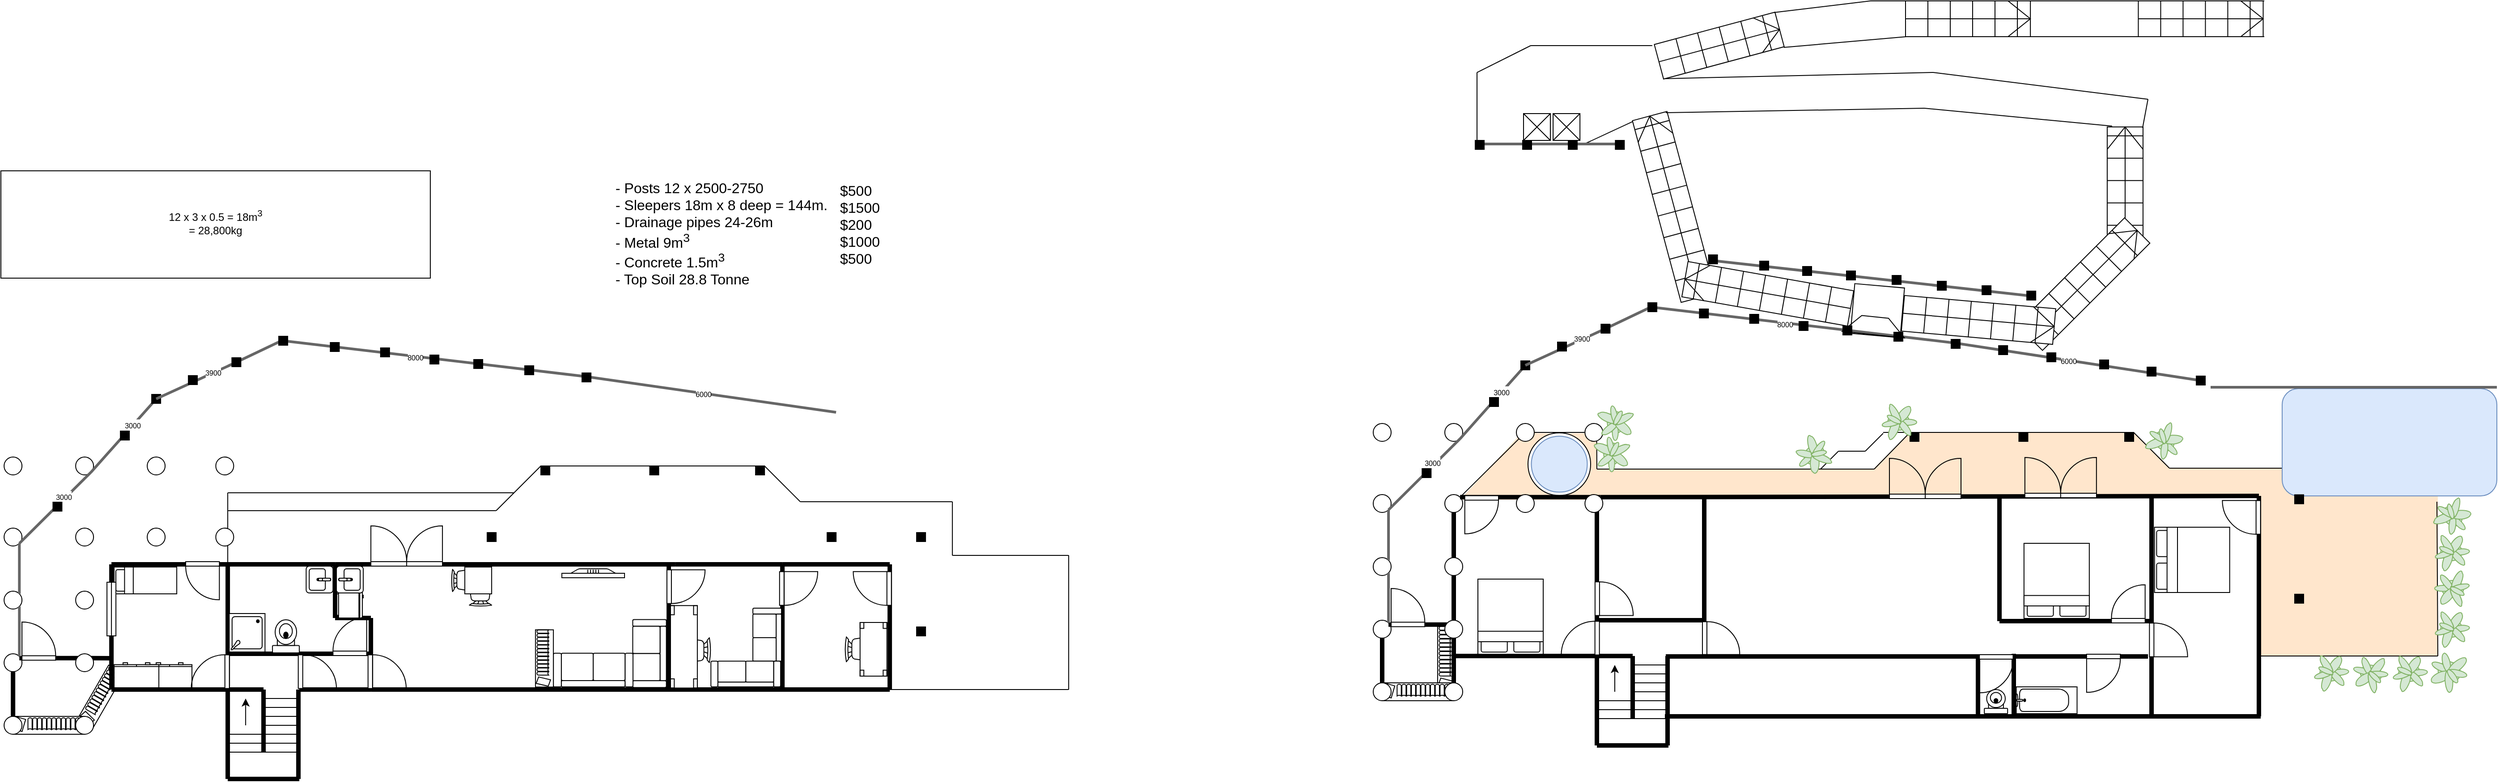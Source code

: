 <mxfile version="27.0.4">
  <diagram name="Page-1" id="iaeJkMmUDWYEsQgRDd_k">
    <mxGraphModel dx="1722" dy="1678" grid="1" gridSize="10" guides="1" tooltips="1" connect="1" arrows="1" fold="1" page="1" pageScale="1" pageWidth="827" pageHeight="1169" math="0" shadow="0">
      <root>
        <mxCell id="0" />
        <mxCell id="1" parent="0" />
        <mxCell id="kuIqpSutb5f7zw_z0I1X-374" value="" style="verticalLabelPosition=bottom;html=1;verticalAlign=top;align=center;shape=mxgraph.floorplan.stairs;rotation=90;flipV=1;flipH=1;" vertex="1" parent="1">
          <mxGeometry x="1536.96" y="-851.58" width="135" height="40" as="geometry" />
        </mxCell>
        <mxCell id="kuIqpSutb5f7zw_z0I1X-372" value="" style="verticalLabelPosition=bottom;html=1;verticalAlign=top;align=center;shape=mxgraph.floorplan.stairs;rotation=75;flipV=1;flipH=1;" vertex="1" parent="1">
          <mxGeometry x="995.06" y="-829.63" width="210.39" height="40" as="geometry" />
        </mxCell>
        <mxCell id="kuIqpSutb5f7zw_z0I1X-371" value="" style="verticalLabelPosition=bottom;html=1;verticalAlign=top;align=center;shape=mxgraph.floorplan.stairs;rotation=-225;flipV=1;flipH=1;" vertex="1" parent="1">
          <mxGeometry x="1473.09" y="-743.3" width="169.74" height="40" as="geometry" />
        </mxCell>
        <mxCell id="kuIqpSutb5f7zw_z0I1X-366" value="" style="verticalLabelPosition=bottom;html=1;verticalAlign=top;align=center;shape=mxgraph.floorplan.stairs;rotation=190;" vertex="1" parent="1">
          <mxGeometry x="1111" y="-732.5" width="188" height="40" as="geometry" />
        </mxCell>
        <mxCell id="kuIqpSutb5f7zw_z0I1X-358" value="" style="rounded=0;whiteSpace=wrap;html=1;fillColor=#ffe6cc;strokeColor=none;" vertex="1" parent="1">
          <mxGeometry x="1754" y="-516.5" width="70" height="69.75" as="geometry" />
        </mxCell>
        <mxCell id="kuIqpSutb5f7zw_z0I1X-357" value="" style="rounded=0;whiteSpace=wrap;html=1;fillColor=#ffe6cc;strokeColor=none;" vertex="1" parent="1">
          <mxGeometry x="1754" y="-510" width="200" height="202.5" as="geometry" />
        </mxCell>
        <mxCell id="kuIqpSutb5f7zw_z0I1X-355" value="" style="triangle;whiteSpace=wrap;html=1;rotation=-90;fillColor=#ffe6cc;strokeColor=none;" vertex="1" parent="1">
          <mxGeometry x="896.19" y="-601.18" width="83.75" height="154.38" as="geometry" />
        </mxCell>
        <mxCell id="kuIqpSutb5f7zw_z0I1X-354" value="" style="rounded=0;whiteSpace=wrap;html=1;fillColor=#ffe6cc;strokeColor=none;" vertex="1" parent="1">
          <mxGeometry x="929" y="-556.5" width="85" height="74" as="geometry" />
        </mxCell>
        <mxCell id="kuIqpSutb5f7zw_z0I1X-353" value="" style="shape=trapezoid;perimeter=trapezoidPerimeter;whiteSpace=wrap;html=1;fixedSize=1;size=60;fillColor=#ffe6cc;strokeColor=none;" vertex="1" parent="1">
          <mxGeometry x="1304" y="-557.5" width="370" height="60" as="geometry" />
        </mxCell>
        <mxCell id="kuIqpSutb5f7zw_z0I1X-352" value="" style="rounded=0;whiteSpace=wrap;html=1;fillColor=#ffe6cc;strokeColor=none;" vertex="1" parent="1">
          <mxGeometry x="1013.12" y="-517" width="810.88" height="30.5" as="geometry" />
        </mxCell>
        <mxCell id="kuIqpSutb5f7zw_z0I1X-170" value="" style="verticalLabelPosition=bottom;html=1;verticalAlign=top;align=center;shape=mxgraph.floorplan.bookcase;rotation=-240;" vertex="1" parent="1">
          <mxGeometry x="-693.43" y="-272" width="70" height="20" as="geometry" />
        </mxCell>
        <mxCell id="kuIqpSutb5f7zw_z0I1X-130" value="" style="verticalLabelPosition=bottom;html=1;verticalAlign=top;align=center;shape=mxgraph.floorplan.chair;shadow=0;flipH=1;flipV=1;" vertex="1" parent="1">
          <mxGeometry x="-246.43" y="-388" width="25" height="25" as="geometry" />
        </mxCell>
        <mxCell id="kuIqpSutb5f7zw_z0I1X-118" value="" style="verticalLabelPosition=bottom;html=1;verticalAlign=top;align=center;shape=mxgraph.floorplan.bookcase;rotation=-180;" vertex="1" parent="1">
          <mxGeometry x="-756.43" y="-240" width="80" height="20" as="geometry" />
        </mxCell>
        <mxCell id="kuIqpSutb5f7zw_z0I1X-99" value="" style="verticalLabelPosition=bottom;html=1;verticalAlign=top;align=center;shape=mxgraph.floorplan.dresser;rotation=-180;" vertex="1" parent="1">
          <mxGeometry x="-606.43" y="-300" width="50" height="28" as="geometry" />
        </mxCell>
        <mxCell id="kuIqpSutb5f7zw_z0I1X-95" value="" style="verticalLabelPosition=bottom;html=1;verticalAlign=top;align=center;shape=mxgraph.floorplan.chair;rotation=90;" vertex="1" parent="1">
          <mxGeometry x="-6.43" y="-330" width="28" height="32" as="geometry" />
        </mxCell>
        <mxCell id="kuIqpSutb5f7zw_z0I1X-91" value="" style="verticalLabelPosition=bottom;html=1;verticalAlign=top;align=center;shape=mxgraph.floorplan.chair;rotation=-90;" vertex="1" parent="1">
          <mxGeometry x="175.39" y="-331" width="28" height="32" as="geometry" />
        </mxCell>
        <mxCell id="kuIqpSutb5f7zw_z0I1X-2" value="" style="endArrow=none;html=1;rounded=0;strokeWidth=5;" edge="1" parent="1">
          <mxGeometry width="50" height="50" relative="1" as="geometry">
            <mxPoint x="-396.43" y="-410" as="sourcePoint" />
            <mxPoint x="-16.43" y="-410" as="targetPoint" />
          </mxGeometry>
        </mxCell>
        <mxCell id="kuIqpSutb5f7zw_z0I1X-3" value="" style="endArrow=none;html=1;rounded=0;strokeWidth=5;" edge="1" parent="1">
          <mxGeometry width="50" height="50" relative="1" as="geometry">
            <mxPoint x="-23.43" y="-268" as="sourcePoint" />
            <mxPoint x="-23.43" y="-408" as="targetPoint" />
          </mxGeometry>
        </mxCell>
        <mxCell id="kuIqpSutb5f7zw_z0I1X-4" value="" style="endArrow=none;html=1;rounded=0;strokeWidth=5;" edge="1" parent="1">
          <mxGeometry width="50" height="50" relative="1" as="geometry">
            <mxPoint x="103.57" y="-410" as="sourcePoint" />
            <mxPoint x="-16.43" y="-410" as="targetPoint" />
          </mxGeometry>
        </mxCell>
        <mxCell id="kuIqpSutb5f7zw_z0I1X-5" value="" style="endArrow=none;html=1;rounded=0;strokeWidth=5;" edge="1" parent="1">
          <mxGeometry width="50" height="50" relative="1" as="geometry">
            <mxPoint x="103.57" y="-270" as="sourcePoint" />
            <mxPoint x="103.57" y="-410" as="targetPoint" />
          </mxGeometry>
        </mxCell>
        <mxCell id="kuIqpSutb5f7zw_z0I1X-6" value="" style="endArrow=none;html=1;rounded=0;strokeWidth=5;" edge="1" parent="1">
          <mxGeometry width="50" height="50" relative="1" as="geometry">
            <mxPoint x="223.57" y="-410" as="sourcePoint" />
            <mxPoint x="103.57" y="-410" as="targetPoint" />
          </mxGeometry>
        </mxCell>
        <mxCell id="kuIqpSutb5f7zw_z0I1X-7" value="" style="endArrow=none;html=1;rounded=0;strokeWidth=5;" edge="1" parent="1">
          <mxGeometry width="50" height="50" relative="1" as="geometry">
            <mxPoint x="223.57" y="-270" as="sourcePoint" />
            <mxPoint x="223.57" y="-410" as="targetPoint" />
          </mxGeometry>
        </mxCell>
        <mxCell id="kuIqpSutb5f7zw_z0I1X-8" value="" style="endArrow=none;html=1;rounded=0;strokeWidth=5;" edge="1" parent="1">
          <mxGeometry width="50" height="50" relative="1" as="geometry">
            <mxPoint x="-356.43" y="-270" as="sourcePoint" />
            <mxPoint x="223.57" y="-270" as="targetPoint" />
          </mxGeometry>
        </mxCell>
        <mxCell id="kuIqpSutb5f7zw_z0I1X-9" value="" style="endArrow=none;html=1;rounded=0;strokeWidth=5;" edge="1" parent="1">
          <mxGeometry width="50" height="50" relative="1" as="geometry">
            <mxPoint x="-396.43" y="-350" as="sourcePoint" />
            <mxPoint x="-396.43" y="-410" as="targetPoint" />
          </mxGeometry>
        </mxCell>
        <mxCell id="kuIqpSutb5f7zw_z0I1X-10" value="" style="endArrow=none;html=1;rounded=0;strokeWidth=5;" edge="1" parent="1">
          <mxGeometry width="50" height="50" relative="1" as="geometry">
            <mxPoint x="-356.43" y="-270" as="sourcePoint" />
            <mxPoint x="-356.43" y="-350" as="targetPoint" />
          </mxGeometry>
        </mxCell>
        <mxCell id="kuIqpSutb5f7zw_z0I1X-11" value="" style="endArrow=none;html=1;rounded=0;strokeWidth=5;" edge="1" parent="1">
          <mxGeometry width="50" height="50" relative="1" as="geometry">
            <mxPoint x="-396.43" y="-350" as="sourcePoint" />
            <mxPoint x="-356.43" y="-350" as="targetPoint" />
          </mxGeometry>
        </mxCell>
        <mxCell id="kuIqpSutb5f7zw_z0I1X-12" value="" style="endArrow=none;html=1;rounded=0;strokeWidth=5;" edge="1" parent="1">
          <mxGeometry width="50" height="50" relative="1" as="geometry">
            <mxPoint x="-516.43" y="-410" as="sourcePoint" />
            <mxPoint x="-396.43" y="-410" as="targetPoint" />
          </mxGeometry>
        </mxCell>
        <mxCell id="kuIqpSutb5f7zw_z0I1X-13" value="" style="endArrow=none;html=1;rounded=0;strokeWidth=5;" edge="1" parent="1">
          <mxGeometry width="50" height="50" relative="1" as="geometry">
            <mxPoint x="-516.43" y="-310" as="sourcePoint" />
            <mxPoint x="-516.43" y="-410" as="targetPoint" />
          </mxGeometry>
        </mxCell>
        <mxCell id="kuIqpSutb5f7zw_z0I1X-14" value="" style="endArrow=none;html=1;rounded=0;strokeWidth=5;" edge="1" parent="1">
          <mxGeometry width="50" height="50" relative="1" as="geometry">
            <mxPoint x="-356.43" y="-310" as="sourcePoint" />
            <mxPoint x="-516.43" y="-310" as="targetPoint" />
          </mxGeometry>
        </mxCell>
        <mxCell id="kuIqpSutb5f7zw_z0I1X-15" value="" style="endArrow=none;html=1;rounded=0;strokeWidth=5;" edge="1" parent="1">
          <mxGeometry width="50" height="50" relative="1" as="geometry">
            <mxPoint x="-436.43" y="-270" as="sourcePoint" />
            <mxPoint x="-356.43" y="-270" as="targetPoint" />
          </mxGeometry>
        </mxCell>
        <mxCell id="kuIqpSutb5f7zw_z0I1X-16" value="" style="endArrow=none;html=1;rounded=0;strokeWidth=5;" edge="1" parent="1">
          <mxGeometry width="50" height="50" relative="1" as="geometry">
            <mxPoint x="-646.43" y="-410" as="sourcePoint" />
            <mxPoint x="-516.43" y="-410" as="targetPoint" />
          </mxGeometry>
        </mxCell>
        <mxCell id="kuIqpSutb5f7zw_z0I1X-17" value="" style="endArrow=none;html=1;rounded=0;strokeWidth=5;" edge="1" parent="1" source="kuIqpSutb5f7zw_z0I1X-110">
          <mxGeometry width="50" height="50" relative="1" as="geometry">
            <mxPoint x="-646.43" y="-270" as="sourcePoint" />
            <mxPoint x="-646.43" y="-410" as="targetPoint" />
          </mxGeometry>
        </mxCell>
        <mxCell id="kuIqpSutb5f7zw_z0I1X-18" value="" style="endArrow=none;html=1;rounded=0;strokeWidth=5;" edge="1" parent="1">
          <mxGeometry width="50" height="50" relative="1" as="geometry">
            <mxPoint x="-516.43" y="-270" as="sourcePoint" />
            <mxPoint x="-646.43" y="-270" as="targetPoint" />
          </mxGeometry>
        </mxCell>
        <mxCell id="kuIqpSutb5f7zw_z0I1X-19" value="" style="endArrow=none;html=1;rounded=0;strokeWidth=5;" edge="1" parent="1">
          <mxGeometry width="50" height="50" relative="1" as="geometry">
            <mxPoint x="-516.43" y="-270" as="sourcePoint" />
            <mxPoint x="-516.43" y="-310" as="targetPoint" />
          </mxGeometry>
        </mxCell>
        <mxCell id="kuIqpSutb5f7zw_z0I1X-20" value="" style="endArrow=none;html=1;rounded=0;strokeWidth=5;" edge="1" parent="1">
          <mxGeometry width="50" height="50" relative="1" as="geometry">
            <mxPoint x="-437.43" y="-170" as="sourcePoint" />
            <mxPoint x="-437.43" y="-270" as="targetPoint" />
          </mxGeometry>
        </mxCell>
        <mxCell id="kuIqpSutb5f7zw_z0I1X-21" value="" style="endArrow=none;html=1;rounded=0;strokeWidth=5;" edge="1" parent="1">
          <mxGeometry width="50" height="50" relative="1" as="geometry">
            <mxPoint x="-516.43" y="-170" as="sourcePoint" />
            <mxPoint x="-516.43" y="-270" as="targetPoint" />
          </mxGeometry>
        </mxCell>
        <mxCell id="kuIqpSutb5f7zw_z0I1X-22" value="" style="endArrow=none;html=1;rounded=0;strokeWidth=5;" edge="1" parent="1">
          <mxGeometry width="50" height="50" relative="1" as="geometry">
            <mxPoint x="-436.43" y="-170" as="sourcePoint" />
            <mxPoint x="-516.43" y="-170" as="targetPoint" />
          </mxGeometry>
        </mxCell>
        <mxCell id="kuIqpSutb5f7zw_z0I1X-23" value="" style="endArrow=none;html=1;rounded=0;strokeWidth=5;" edge="1" parent="1">
          <mxGeometry width="50" height="50" relative="1" as="geometry">
            <mxPoint x="-476.43" y="-270" as="sourcePoint" />
            <mxPoint x="-516.43" y="-270" as="targetPoint" />
          </mxGeometry>
        </mxCell>
        <mxCell id="kuIqpSutb5f7zw_z0I1X-24" value="" style="endArrow=none;html=1;rounded=0;strokeWidth=5;" edge="1" parent="1">
          <mxGeometry width="50" height="50" relative="1" as="geometry">
            <mxPoint x="-476.43" y="-200" as="sourcePoint" />
            <mxPoint x="-476.43" y="-270" as="targetPoint" />
          </mxGeometry>
        </mxCell>
        <mxCell id="kuIqpSutb5f7zw_z0I1X-25" value="" style="endArrow=none;html=1;rounded=0;" edge="1" parent="1">
          <mxGeometry width="50" height="50" relative="1" as="geometry">
            <mxPoint x="-476.43" y="-250" as="sourcePoint" />
            <mxPoint x="-436.43" y="-250" as="targetPoint" />
          </mxGeometry>
        </mxCell>
        <mxCell id="kuIqpSutb5f7zw_z0I1X-26" value="" style="endArrow=none;html=1;rounded=0;" edge="1" parent="1">
          <mxGeometry width="50" height="50" relative="1" as="geometry">
            <mxPoint x="-476.43" y="-240" as="sourcePoint" />
            <mxPoint x="-436.43" y="-240" as="targetPoint" />
          </mxGeometry>
        </mxCell>
        <mxCell id="kuIqpSutb5f7zw_z0I1X-27" value="" style="endArrow=none;html=1;rounded=0;" edge="1" parent="1">
          <mxGeometry width="50" height="50" relative="1" as="geometry">
            <mxPoint x="-476.43" y="-230" as="sourcePoint" />
            <mxPoint x="-436.43" y="-230" as="targetPoint" />
          </mxGeometry>
        </mxCell>
        <mxCell id="kuIqpSutb5f7zw_z0I1X-28" value="" style="endArrow=none;html=1;rounded=0;" edge="1" parent="1">
          <mxGeometry width="50" height="50" relative="1" as="geometry">
            <mxPoint x="-476.43" y="-220" as="sourcePoint" />
            <mxPoint x="-436.43" y="-220" as="targetPoint" />
          </mxGeometry>
        </mxCell>
        <mxCell id="kuIqpSutb5f7zw_z0I1X-29" value="" style="endArrow=none;html=1;rounded=0;" edge="1" parent="1">
          <mxGeometry width="50" height="50" relative="1" as="geometry">
            <mxPoint x="-476.43" y="-210" as="sourcePoint" />
            <mxPoint x="-436.43" y="-210" as="targetPoint" />
          </mxGeometry>
        </mxCell>
        <mxCell id="kuIqpSutb5f7zw_z0I1X-30" value="" style="endArrow=none;html=1;rounded=0;" edge="1" parent="1">
          <mxGeometry width="50" height="50" relative="1" as="geometry">
            <mxPoint x="-476.43" y="-200" as="sourcePoint" />
            <mxPoint x="-436.43" y="-200" as="targetPoint" />
          </mxGeometry>
        </mxCell>
        <mxCell id="kuIqpSutb5f7zw_z0I1X-31" value="" style="endArrow=none;html=1;rounded=0;" edge="1" parent="1">
          <mxGeometry width="50" height="50" relative="1" as="geometry">
            <mxPoint x="-476.43" y="-260" as="sourcePoint" />
            <mxPoint x="-436.43" y="-260" as="targetPoint" />
          </mxGeometry>
        </mxCell>
        <mxCell id="kuIqpSutb5f7zw_z0I1X-32" value="" style="endArrow=none;html=1;rounded=0;" edge="1" parent="1">
          <mxGeometry width="50" height="50" relative="1" as="geometry">
            <mxPoint x="-516.43" y="-200" as="sourcePoint" />
            <mxPoint x="-476.43" y="-200" as="targetPoint" />
          </mxGeometry>
        </mxCell>
        <mxCell id="kuIqpSutb5f7zw_z0I1X-33" value="" style="endArrow=none;html=1;rounded=0;" edge="1" parent="1">
          <mxGeometry width="50" height="50" relative="1" as="geometry">
            <mxPoint x="-516.43" y="-220" as="sourcePoint" />
            <mxPoint x="-476.43" y="-220" as="targetPoint" />
          </mxGeometry>
        </mxCell>
        <mxCell id="kuIqpSutb5f7zw_z0I1X-34" value="" style="endArrow=none;html=1;rounded=0;" edge="1" parent="1">
          <mxGeometry width="50" height="50" relative="1" as="geometry">
            <mxPoint x="-516.43" y="-210" as="sourcePoint" />
            <mxPoint x="-476.43" y="-210" as="targetPoint" />
          </mxGeometry>
        </mxCell>
        <mxCell id="kuIqpSutb5f7zw_z0I1X-35" value="" style="endArrow=classic;html=1;rounded=0;" edge="1" parent="1">
          <mxGeometry width="50" height="50" relative="1" as="geometry">
            <mxPoint x="-496.43" y="-230" as="sourcePoint" />
            <mxPoint x="-496.43" y="-260" as="targetPoint" />
          </mxGeometry>
        </mxCell>
        <mxCell id="kuIqpSutb5f7zw_z0I1X-36" value="" style="verticalLabelPosition=bottom;html=1;verticalAlign=top;align=center;shape=mxgraph.floorplan.doorLeft;aspect=fixed;rotation=-90;" vertex="1" parent="1">
          <mxGeometry x="-358.43" y="-310" width="37.65" height="40" as="geometry" />
        </mxCell>
        <mxCell id="kuIqpSutb5f7zw_z0I1X-37" value="" style="verticalLabelPosition=bottom;html=1;verticalAlign=top;align=center;shape=mxgraph.floorplan.doorLeft;aspect=fixed;rotation=-90;" vertex="1" parent="1">
          <mxGeometry x="-436.43" y="-310" width="37.65" height="40" as="geometry" />
        </mxCell>
        <mxCell id="kuIqpSutb5f7zw_z0I1X-38" value="" style="verticalLabelPosition=bottom;html=1;verticalAlign=top;align=center;shape=mxgraph.floorplan.doorLeft;aspect=fixed;rotation=0;flipV=0;flipH=1;" vertex="1" parent="1">
          <mxGeometry x="-563.43" y="-413" width="37.65" height="40" as="geometry" />
        </mxCell>
        <mxCell id="kuIqpSutb5f7zw_z0I1X-39" value="" style="verticalLabelPosition=bottom;html=1;verticalAlign=top;align=center;shape=mxgraph.floorplan.doorLeft;aspect=fixed;rotation=-180;" vertex="1" parent="1">
          <mxGeometry x="-398.78" y="-348" width="37.65" height="40" as="geometry" />
        </mxCell>
        <mxCell id="kuIqpSutb5f7zw_z0I1X-42" value="" style="verticalLabelPosition=bottom;html=1;verticalAlign=top;align=center;shape=mxgraph.floorplan.doorLeft;aspect=fixed;rotation=-90;flipH=1;" vertex="1" parent="1">
          <mxGeometry x="-24.34" y="-405" width="37.65" height="40" as="geometry" />
        </mxCell>
        <mxCell id="kuIqpSutb5f7zw_z0I1X-43" value="" style="verticalLabelPosition=bottom;html=1;verticalAlign=top;align=center;shape=mxgraph.floorplan.doorLeft;aspect=fixed;rotation=-90;flipH=1;" vertex="1" parent="1">
          <mxGeometry x="101.57" y="-403" width="37.65" height="40" as="geometry" />
        </mxCell>
        <mxCell id="kuIqpSutb5f7zw_z0I1X-44" value="" style="verticalLabelPosition=bottom;html=1;verticalAlign=top;align=center;shape=mxgraph.floorplan.doorLeft;aspect=fixed;rotation=-90;flipH=1;flipV=1;" vertex="1" parent="1">
          <mxGeometry x="186.57" y="-403" width="37.65" height="40" as="geometry" />
        </mxCell>
        <mxCell id="kuIqpSutb5f7zw_z0I1X-45" value="" style="verticalLabelPosition=bottom;html=1;verticalAlign=top;align=center;shape=mxgraph.floorplan.doorLeft;aspect=fixed;rotation=-90;flipH=0;flipV=1;" vertex="1" parent="1">
          <mxGeometry x="-553.43" y="-310" width="37.65" height="40" as="geometry" />
        </mxCell>
        <mxCell id="kuIqpSutb5f7zw_z0I1X-46" value="" style="verticalLabelPosition=bottom;html=1;verticalAlign=top;align=center;shape=mxgraph.floorplan.doorDouble;aspect=fixed;flipV=1;" vertex="1" parent="1">
          <mxGeometry x="-356.43" y="-450.5" width="80" height="42.5" as="geometry" />
        </mxCell>
        <mxCell id="kuIqpSutb5f7zw_z0I1X-48" value="" style="ellipse;whiteSpace=wrap;html=1;aspect=fixed;" vertex="1" parent="1">
          <mxGeometry x="-529.78" y="-530" width="20" height="20" as="geometry" />
        </mxCell>
        <mxCell id="kuIqpSutb5f7zw_z0I1X-49" value="" style="ellipse;whiteSpace=wrap;html=1;aspect=fixed;" vertex="1" parent="1">
          <mxGeometry x="-606.43" y="-450.5" width="20" height="20" as="geometry" />
        </mxCell>
        <mxCell id="kuIqpSutb5f7zw_z0I1X-50" value="" style="ellipse;whiteSpace=wrap;html=1;aspect=fixed;" vertex="1" parent="1">
          <mxGeometry x="-686.43" y="-450.5" width="20" height="20" as="geometry" />
        </mxCell>
        <mxCell id="kuIqpSutb5f7zw_z0I1X-51" value="" style="ellipse;whiteSpace=wrap;html=1;aspect=fixed;" vertex="1" parent="1">
          <mxGeometry x="-766.43" y="-450.5" width="20" height="20" as="geometry" />
        </mxCell>
        <mxCell id="kuIqpSutb5f7zw_z0I1X-52" value="" style="ellipse;whiteSpace=wrap;html=1;aspect=fixed;" vertex="1" parent="1">
          <mxGeometry x="-766.43" y="-530" width="20" height="20" as="geometry" />
        </mxCell>
        <mxCell id="kuIqpSutb5f7zw_z0I1X-53" value="" style="ellipse;whiteSpace=wrap;html=1;aspect=fixed;" vertex="1" parent="1">
          <mxGeometry x="-686.43" y="-530" width="20" height="20" as="geometry" />
        </mxCell>
        <mxCell id="kuIqpSutb5f7zw_z0I1X-54" value="" style="ellipse;whiteSpace=wrap;html=1;aspect=fixed;" vertex="1" parent="1">
          <mxGeometry x="-606.43" y="-530" width="20" height="20" as="geometry" />
        </mxCell>
        <mxCell id="kuIqpSutb5f7zw_z0I1X-55" value="" style="ellipse;whiteSpace=wrap;html=1;aspect=fixed;" vertex="1" parent="1">
          <mxGeometry x="-686.43" y="-380" width="20" height="20" as="geometry" />
        </mxCell>
        <mxCell id="kuIqpSutb5f7zw_z0I1X-56" value="" style="ellipse;whiteSpace=wrap;html=1;aspect=fixed;" vertex="1" parent="1">
          <mxGeometry x="-766.43" y="-380" width="20" height="20" as="geometry" />
        </mxCell>
        <mxCell id="kuIqpSutb5f7zw_z0I1X-57" value="" style="endArrow=none;html=1;rounded=0;" edge="1" parent="1">
          <mxGeometry width="50" height="50" relative="1" as="geometry">
            <mxPoint x="-516.43" y="-490" as="sourcePoint" />
            <mxPoint x="-196.43" y="-490" as="targetPoint" />
          </mxGeometry>
        </mxCell>
        <mxCell id="kuIqpSutb5f7zw_z0I1X-58" value="" style="endArrow=none;html=1;rounded=0;exitX=1;exitY=1;exitDx=0;exitDy=0;entryX=1;entryY=1;entryDx=0;entryDy=0;flowAnimation=0;strokeWidth=3;fillColor=#f5f5f5;strokeColor=#666666;fontSize=10;" edge="1" parent="1" source="kuIqpSutb5f7zw_z0I1X-51" target="kuIqpSutb5f7zw_z0I1X-53">
          <mxGeometry width="50" height="50" relative="1" as="geometry">
            <mxPoint x="-526.43" y="-480" as="sourcePoint" />
            <mxPoint x="-476.43" y="-530" as="targetPoint" />
          </mxGeometry>
        </mxCell>
        <mxCell id="kuIqpSutb5f7zw_z0I1X-107" value="&lt;font style=&quot;font-size: 8px;&quot;&gt;3000&lt;/font&gt;" style="edgeLabel;html=1;align=center;verticalAlign=middle;resizable=0;points=[];labelBackgroundColor=default;" vertex="1" connectable="0" parent="kuIqpSutb5f7zw_z0I1X-58">
          <mxGeometry x="-0.01" y="1" relative="1" as="geometry">
            <mxPoint x="10" y="-13" as="offset" />
          </mxGeometry>
        </mxCell>
        <mxCell id="kuIqpSutb5f7zw_z0I1X-59" value="" style="endArrow=none;html=1;rounded=0;entryX=1;entryY=1;entryDx=0;entryDy=0;flowAnimation=0;strokeWidth=3;fillColor=#f5f5f5;strokeColor=#666666;exitX=1;exitY=0;exitDx=0;exitDy=0;" edge="1" parent="1" source="kuIqpSutb5f7zw_z0I1X-56" target="kuIqpSutb5f7zw_z0I1X-51">
          <mxGeometry width="50" height="50" relative="1" as="geometry">
            <mxPoint x="-776.43" y="-390" as="sourcePoint" />
            <mxPoint x="-659.43" y="-503" as="targetPoint" />
          </mxGeometry>
        </mxCell>
        <mxCell id="kuIqpSutb5f7zw_z0I1X-61" value="" style="endArrow=none;html=1;rounded=0;" edge="1" parent="1">
          <mxGeometry width="50" height="50" relative="1" as="geometry">
            <mxPoint x="-516.43" y="-410" as="sourcePoint" />
            <mxPoint x="-516.43" y="-490" as="targetPoint" />
          </mxGeometry>
        </mxCell>
        <mxCell id="kuIqpSutb5f7zw_z0I1X-62" value="" style="endArrow=none;html=1;rounded=0;" edge="1" parent="1">
          <mxGeometry width="50" height="50" relative="1" as="geometry">
            <mxPoint x="-516.43" y="-470" as="sourcePoint" />
            <mxPoint x="-216.43" y="-470" as="targetPoint" />
          </mxGeometry>
        </mxCell>
        <mxCell id="kuIqpSutb5f7zw_z0I1X-64" value="" style="endArrow=none;html=1;rounded=0;" edge="1" parent="1">
          <mxGeometry width="50" height="50" relative="1" as="geometry">
            <mxPoint x="-216.43" y="-470" as="sourcePoint" />
            <mxPoint x="-166.43" y="-520" as="targetPoint" />
          </mxGeometry>
        </mxCell>
        <mxCell id="kuIqpSutb5f7zw_z0I1X-65" value="" style="endArrow=none;html=1;rounded=0;" edge="1" parent="1">
          <mxGeometry width="50" height="50" relative="1" as="geometry">
            <mxPoint x="-166.43" y="-520" as="sourcePoint" />
            <mxPoint x="83.57" y="-520" as="targetPoint" />
          </mxGeometry>
        </mxCell>
        <mxCell id="kuIqpSutb5f7zw_z0I1X-66" value="" style="endArrow=none;html=1;rounded=0;" edge="1" parent="1">
          <mxGeometry width="50" height="50" relative="1" as="geometry">
            <mxPoint x="83.57" y="-520" as="sourcePoint" />
            <mxPoint x="123.57" y="-480" as="targetPoint" />
          </mxGeometry>
        </mxCell>
        <mxCell id="kuIqpSutb5f7zw_z0I1X-67" value="" style="endArrow=none;html=1;rounded=0;" edge="1" parent="1">
          <mxGeometry width="50" height="50" relative="1" as="geometry">
            <mxPoint x="293.57" y="-480" as="sourcePoint" />
            <mxPoint x="293.57" y="-420" as="targetPoint" />
          </mxGeometry>
        </mxCell>
        <mxCell id="kuIqpSutb5f7zw_z0I1X-68" value="" style="endArrow=none;html=1;rounded=0;" edge="1" parent="1">
          <mxGeometry width="50" height="50" relative="1" as="geometry">
            <mxPoint x="293.57" y="-420" as="sourcePoint" />
            <mxPoint x="423.57" y="-420" as="targetPoint" />
          </mxGeometry>
        </mxCell>
        <mxCell id="kuIqpSutb5f7zw_z0I1X-69" value="" style="endArrow=none;html=1;rounded=0;" edge="1" parent="1">
          <mxGeometry width="50" height="50" relative="1" as="geometry">
            <mxPoint x="123.57" y="-480" as="sourcePoint" />
            <mxPoint x="293.57" y="-480" as="targetPoint" />
          </mxGeometry>
        </mxCell>
        <mxCell id="kuIqpSutb5f7zw_z0I1X-70" value="" style="endArrow=none;html=1;rounded=0;" edge="1" parent="1">
          <mxGeometry width="50" height="50" relative="1" as="geometry">
            <mxPoint x="423.57" y="-270" as="sourcePoint" />
            <mxPoint x="423.57" y="-420" as="targetPoint" />
          </mxGeometry>
        </mxCell>
        <mxCell id="kuIqpSutb5f7zw_z0I1X-72" value="" style="ellipse;whiteSpace=wrap;html=1;aspect=fixed;" vertex="1" parent="1">
          <mxGeometry x="-766.43" y="-310" width="20" height="20" as="geometry" />
        </mxCell>
        <mxCell id="kuIqpSutb5f7zw_z0I1X-74" value="" style="endArrow=none;html=1;rounded=0;flowAnimation=0;strokeWidth=3;fillColor=#f5f5f5;strokeColor=#666666;exitX=1;exitY=1;exitDx=0;exitDy=0;" edge="1" parent="1" source="kuIqpSutb5f7zw_z0I1X-53">
          <mxGeometry width="50" height="50" relative="1" as="geometry">
            <mxPoint x="-626.43" y="-520" as="sourcePoint" />
            <mxPoint x="-595.43" y="-596" as="targetPoint" />
          </mxGeometry>
        </mxCell>
        <mxCell id="kuIqpSutb5f7zw_z0I1X-108" value="&lt;font style=&quot;font-size: 8px;&quot;&gt;3000&lt;/font&gt;" style="edgeLabel;html=1;align=center;verticalAlign=middle;resizable=0;points=[];" vertex="1" connectable="0" parent="kuIqpSutb5f7zw_z0I1X-74">
          <mxGeometry x="0.022" y="1" relative="1" as="geometry">
            <mxPoint x="9" y="-10" as="offset" />
          </mxGeometry>
        </mxCell>
        <mxCell id="kuIqpSutb5f7zw_z0I1X-75" value="" style="endArrow=none;html=1;rounded=0;flowAnimation=0;strokeWidth=3;fillColor=#f5f5f5;strokeColor=#666666;" edge="1" parent="1" source="kuIqpSutb5f7zw_z0I1X-149">
          <mxGeometry width="50" height="50" relative="1" as="geometry">
            <mxPoint x="-596.43" y="-595" as="sourcePoint" />
            <mxPoint x="-456.43" y="-660" as="targetPoint" />
          </mxGeometry>
        </mxCell>
        <mxCell id="kuIqpSutb5f7zw_z0I1X-76" value="" style="endArrow=none;html=1;rounded=0;flowAnimation=0;strokeWidth=3;fillColor=#f5f5f5;strokeColor=#666666;" edge="1" parent="1" source="kuIqpSutb5f7zw_z0I1X-136">
          <mxGeometry width="50" height="50" relative="1" as="geometry">
            <mxPoint x="-116.43" y="-620" as="sourcePoint" />
            <mxPoint x="-456.43" y="-660" as="targetPoint" />
          </mxGeometry>
        </mxCell>
        <mxCell id="kuIqpSutb5f7zw_z0I1X-77" value="" style="endArrow=none;html=1;rounded=0;flowAnimation=0;strokeWidth=3;fillColor=#f5f5f5;strokeColor=#666666;" edge="1" parent="1">
          <mxGeometry width="50" height="50" relative="1" as="geometry">
            <mxPoint x="163.57" y="-580" as="sourcePoint" />
            <mxPoint x="-116.43" y="-620" as="targetPoint" />
          </mxGeometry>
        </mxCell>
        <mxCell id="kuIqpSutb5f7zw_z0I1X-134" value="&lt;font style=&quot;font-size: 8px;&quot;&gt;6000&lt;/font&gt;" style="edgeLabel;html=1;align=center;verticalAlign=middle;resizable=0;points=[];" vertex="1" connectable="0" parent="kuIqpSutb5f7zw_z0I1X-77">
          <mxGeometry x="0.063" relative="1" as="geometry">
            <mxPoint as="offset" />
          </mxGeometry>
        </mxCell>
        <mxCell id="kuIqpSutb5f7zw_z0I1X-79" value="" style="endArrow=none;html=1;rounded=0;strokeWidth=5;exitX=1;exitY=0;exitDx=0;exitDy=0;entryX=0;entryY=0;entryDx=0;entryDy=0;" edge="1" parent="1">
          <mxGeometry width="50" height="50" relative="1" as="geometry">
            <mxPoint x="-749.359" y="-305.071" as="sourcePoint" />
            <mxPoint x="-683.501" y="-305.071" as="targetPoint" />
          </mxGeometry>
        </mxCell>
        <mxCell id="kuIqpSutb5f7zw_z0I1X-82" value="" style="verticalLabelPosition=bottom;html=1;verticalAlign=top;align=center;shape=mxgraph.floorplan.refrigerator;rotation=-90;" vertex="1" parent="1">
          <mxGeometry x="-394.96" y="-380" width="30" height="30" as="geometry" />
        </mxCell>
        <mxCell id="kuIqpSutb5f7zw_z0I1X-81" value="" style="verticalLabelPosition=bottom;html=1;verticalAlign=top;align=center;shape=mxgraph.floorplan.sink_22;rotation=-90;" vertex="1" parent="1">
          <mxGeometry x="-394.96" y="-408" width="30" height="30" as="geometry" />
        </mxCell>
        <mxCell id="kuIqpSutb5f7zw_z0I1X-83" value="" style="verticalLabelPosition=bottom;html=1;verticalAlign=top;align=center;shape=mxgraph.floorplan.toilet;rotation=-180;" vertex="1" parent="1">
          <mxGeometry x="-466.43" y="-348" width="30" height="37" as="geometry" />
        </mxCell>
        <mxCell id="kuIqpSutb5f7zw_z0I1X-85" value="" style="verticalLabelPosition=bottom;html=1;verticalAlign=top;align=center;shape=mxgraph.floorplan.sink_22;rotation=90;" vertex="1" parent="1">
          <mxGeometry x="-428.78" y="-408" width="30" height="30" as="geometry" />
        </mxCell>
        <mxCell id="kuIqpSutb5f7zw_z0I1X-86" value="" style="verticalLabelPosition=bottom;html=1;verticalAlign=top;align=center;shape=mxgraph.floorplan.shower2;rotation=-180;" vertex="1" parent="1">
          <mxGeometry x="-514.78" y="-355" width="40" height="43" as="geometry" />
        </mxCell>
        <mxCell id="kuIqpSutb5f7zw_z0I1X-90" value="" style="verticalLabelPosition=bottom;html=1;verticalAlign=top;align=center;shape=mxgraph.floorplan.table;rotation=90;" vertex="1" parent="1">
          <mxGeometry x="175.39" y="-330" width="60" height="30" as="geometry" />
        </mxCell>
        <mxCell id="kuIqpSutb5f7zw_z0I1X-94" value="" style="verticalLabelPosition=bottom;html=1;verticalAlign=top;align=center;shape=mxgraph.floorplan.table;rotation=90;" vertex="1" parent="1">
          <mxGeometry x="-52.6" y="-332.79" width="92.17" height="30" as="geometry" />
        </mxCell>
        <mxCell id="kuIqpSutb5f7zw_z0I1X-97" value="" style="verticalLabelPosition=bottom;html=1;verticalAlign=top;align=center;shape=mxgraph.floorplan.bed_single;rotation=-90;" vertex="1" parent="1">
          <mxGeometry x="-623.43" y="-427" width="30" height="70" as="geometry" />
        </mxCell>
        <mxCell id="kuIqpSutb5f7zw_z0I1X-98" value="" style="verticalLabelPosition=bottom;html=1;verticalAlign=top;align=center;shape=mxgraph.floorplan.dresser;rotation=-180;" vertex="1" parent="1">
          <mxGeometry x="-643.43" y="-300" width="50" height="28" as="geometry" />
        </mxCell>
        <mxCell id="kuIqpSutb5f7zw_z0I1X-100" value="" style="whiteSpace=wrap;html=1;aspect=fixed;fillColor=#000000;" vertex="1" parent="1">
          <mxGeometry x="-166.43" y="-520" width="10" height="10" as="geometry" />
        </mxCell>
        <mxCell id="kuIqpSutb5f7zw_z0I1X-101" value="" style="whiteSpace=wrap;html=1;aspect=fixed;fillColor=#000000;" vertex="1" parent="1">
          <mxGeometry x="-44.69" y="-520" width="10" height="10" as="geometry" />
        </mxCell>
        <mxCell id="kuIqpSutb5f7zw_z0I1X-102" value="" style="whiteSpace=wrap;html=1;aspect=fixed;fillColor=#000000;" vertex="1" parent="1">
          <mxGeometry x="73.57" y="-520" width="10" height="10" as="geometry" />
        </mxCell>
        <mxCell id="kuIqpSutb5f7zw_z0I1X-103" value="" style="whiteSpace=wrap;html=1;aspect=fixed;fillColor=#000000;" vertex="1" parent="1">
          <mxGeometry x="253.57" y="-445.5" width="10" height="10" as="geometry" />
        </mxCell>
        <mxCell id="kuIqpSutb5f7zw_z0I1X-104" value="" style="whiteSpace=wrap;html=1;aspect=fixed;fillColor=#000000;" vertex="1" parent="1">
          <mxGeometry x="153.57" y="-445.5" width="10" height="10" as="geometry" />
        </mxCell>
        <mxCell id="kuIqpSutb5f7zw_z0I1X-105" value="" style="whiteSpace=wrap;html=1;aspect=fixed;fillColor=#000000;" vertex="1" parent="1">
          <mxGeometry x="-226.43" y="-445.5" width="10" height="10" as="geometry" />
        </mxCell>
        <mxCell id="kuIqpSutb5f7zw_z0I1X-106" value="" style="whiteSpace=wrap;html=1;aspect=fixed;fillColor=#000000;" vertex="1" parent="1">
          <mxGeometry x="253.57" y="-340" width="10" height="10" as="geometry" />
        </mxCell>
        <mxCell id="kuIqpSutb5f7zw_z0I1X-111" value="" style="endArrow=none;html=1;rounded=0;strokeWidth=5;" edge="1" parent="1" target="kuIqpSutb5f7zw_z0I1X-110">
          <mxGeometry width="50" height="50" relative="1" as="geometry">
            <mxPoint x="-646.43" y="-270" as="sourcePoint" />
            <mxPoint x="-646.43" y="-410" as="targetPoint" />
          </mxGeometry>
        </mxCell>
        <mxCell id="kuIqpSutb5f7zw_z0I1X-110" value="" style="verticalLabelPosition=bottom;html=1;verticalAlign=top;align=center;shape=mxgraph.floorplan.window;rotation=-90;" vertex="1" parent="1">
          <mxGeometry x="-676.43" y="-365" width="60" height="10" as="geometry" />
        </mxCell>
        <mxCell id="kuIqpSutb5f7zw_z0I1X-112" value="" style="endArrow=none;html=1;rounded=0;entryX=1;entryY=1;entryDx=0;entryDy=0;flowAnimation=0;strokeWidth=3;fillColor=#f5f5f5;strokeColor=#666666;exitX=1;exitY=0;exitDx=0;exitDy=0;" edge="1" parent="1" source="kuIqpSutb5f7zw_z0I1X-72" target="kuIqpSutb5f7zw_z0I1X-56">
          <mxGeometry width="50" height="50" relative="1" as="geometry">
            <mxPoint x="-747.12" y="-308" as="sourcePoint" />
            <mxPoint x="-747.12" y="-364" as="targetPoint" />
          </mxGeometry>
        </mxCell>
        <mxCell id="kuIqpSutb5f7zw_z0I1X-113" value="" style="verticalLabelPosition=bottom;html=1;verticalAlign=top;align=center;shape=mxgraph.floorplan.doorLeft;aspect=fixed;rotation=0;flipV=1;flipH=0;" vertex="1" parent="1">
          <mxGeometry x="-746.43" y="-342.79" width="37.65" height="40" as="geometry" />
        </mxCell>
        <mxCell id="kuIqpSutb5f7zw_z0I1X-114" value="" style="ellipse;whiteSpace=wrap;html=1;aspect=fixed;" vertex="1" parent="1">
          <mxGeometry x="-766.43" y="-240" width="20" height="20" as="geometry" />
        </mxCell>
        <mxCell id="kuIqpSutb5f7zw_z0I1X-115" value="" style="ellipse;whiteSpace=wrap;html=1;aspect=fixed;" vertex="1" parent="1">
          <mxGeometry x="-686.43" y="-240" width="20" height="20" as="geometry" />
        </mxCell>
        <mxCell id="kuIqpSutb5f7zw_z0I1X-116" value="" style="endArrow=none;html=1;rounded=0;strokeWidth=5;exitX=0.5;exitY=1;exitDx=0;exitDy=0;entryX=0.5;entryY=0;entryDx=0;entryDy=0;" edge="1" parent="1" source="kuIqpSutb5f7zw_z0I1X-72" target="kuIqpSutb5f7zw_z0I1X-114">
          <mxGeometry width="50" height="50" relative="1" as="geometry">
            <mxPoint x="-746.43" y="-300" as="sourcePoint" />
            <mxPoint x="-666.43" y="-300" as="targetPoint" />
          </mxGeometry>
        </mxCell>
        <mxCell id="kuIqpSutb5f7zw_z0I1X-119" value="" style="verticalLabelPosition=bottom;html=1;verticalAlign=top;align=center;shape=mxgraph.floorplan.flat_tv;" vertex="1" parent="1">
          <mxGeometry x="-142.93" y="-405" width="70" height="10" as="geometry" />
        </mxCell>
        <mxCell id="kuIqpSutb5f7zw_z0I1X-122" value="" style="verticalLabelPosition=bottom;html=1;verticalAlign=top;align=center;shape=mxgraph.floorplan.couch;rotation=90;" vertex="1" parent="1">
          <mxGeometry x="-82.93" y="-329.08" width="76" height="37.58" as="geometry" />
        </mxCell>
        <mxCell id="kuIqpSutb5f7zw_z0I1X-123" value="" style="verticalLabelPosition=bottom;html=1;verticalAlign=top;align=center;shape=mxgraph.floorplan.couch;rotation=-180;" vertex="1" parent="1">
          <mxGeometry x="-152.43" y="-310.58" width="89" height="37.58" as="geometry" />
        </mxCell>
        <mxCell id="kuIqpSutb5f7zw_z0I1X-124" value="" style="verticalLabelPosition=bottom;html=1;verticalAlign=top;align=center;shape=mxgraph.floorplan.bookcase;rotation=90;" vertex="1" parent="1">
          <mxGeometry x="-194.43" y="-314.79" width="64" height="20" as="geometry" />
        </mxCell>
        <mxCell id="kuIqpSutb5f7zw_z0I1X-125" value="" style="verticalLabelPosition=bottom;html=1;verticalAlign=top;align=center;shape=mxgraph.floorplan.couch;rotation=90;" vertex="1" parent="1">
          <mxGeometry x="53.57" y="-344" width="66" height="32" as="geometry" />
        </mxCell>
        <mxCell id="kuIqpSutb5f7zw_z0I1X-126" value="" style="verticalLabelPosition=bottom;html=1;verticalAlign=top;align=center;shape=mxgraph.floorplan.couch;rotation=-180;" vertex="1" parent="1">
          <mxGeometry x="23.66" y="-301.79" width="77.91" height="28.79" as="geometry" />
        </mxCell>
        <mxCell id="kuIqpSutb5f7zw_z0I1X-127" value="" style="verticalLabelPosition=bottom;html=1;verticalAlign=top;align=center;shape=mxgraph.floorplan.chair;shadow=0;rotation=-90;" vertex="1" parent="1">
          <mxGeometry x="-266.43" y="-404.5" width="25" height="25" as="geometry" />
        </mxCell>
        <mxCell id="kuIqpSutb5f7zw_z0I1X-129" value="" style="shape=rect;shadow=0;html=1;" vertex="1" parent="1">
          <mxGeometry x="-251.43" y="-407" width="30" height="30" as="geometry" />
        </mxCell>
        <mxCell id="kuIqpSutb5f7zw_z0I1X-137" value="" style="endArrow=none;html=1;rounded=0;flowAnimation=0;strokeWidth=3;fillColor=#f5f5f5;strokeColor=#666666;" edge="1" parent="1" target="kuIqpSutb5f7zw_z0I1X-136">
          <mxGeometry width="50" height="50" relative="1" as="geometry">
            <mxPoint x="-116.43" y="-620" as="sourcePoint" />
            <mxPoint x="-456.43" y="-660" as="targetPoint" />
          </mxGeometry>
        </mxCell>
        <mxCell id="kuIqpSutb5f7zw_z0I1X-138" value="&lt;font style=&quot;font-size: 8px;&quot;&gt;8000&lt;/font&gt;" style="edgeLabel;html=1;align=center;verticalAlign=middle;resizable=0;points=[];fontSize=10;" vertex="1" connectable="0" parent="kuIqpSutb5f7zw_z0I1X-137">
          <mxGeometry x="-0.044" relative="1" as="geometry">
            <mxPoint x="-31" y="-3" as="offset" />
          </mxGeometry>
        </mxCell>
        <mxCell id="kuIqpSutb5f7zw_z0I1X-136" value="" style="whiteSpace=wrap;html=1;aspect=fixed;fillColor=#000000;" vertex="1" parent="1">
          <mxGeometry x="-459.43" y="-665" width="10" height="10" as="geometry" />
        </mxCell>
        <mxCell id="kuIqpSutb5f7zw_z0I1X-139" value="" style="whiteSpace=wrap;html=1;aspect=fixed;fillColor=#000000;" vertex="1" parent="1">
          <mxGeometry x="-120.43" y="-624" width="10" height="10" as="geometry" />
        </mxCell>
        <mxCell id="kuIqpSutb5f7zw_z0I1X-140" value="" style="whiteSpace=wrap;html=1;aspect=fixed;fillColor=#000000;" vertex="1" parent="1">
          <mxGeometry x="-601.43" y="-600" width="10" height="10" as="geometry" />
        </mxCell>
        <mxCell id="kuIqpSutb5f7zw_z0I1X-150" value="" style="endArrow=none;html=1;rounded=0;flowAnimation=0;strokeWidth=3;fillColor=#f5f5f5;strokeColor=#666666;" edge="1" parent="1" target="kuIqpSutb5f7zw_z0I1X-149">
          <mxGeometry width="50" height="50" relative="1" as="geometry">
            <mxPoint x="-596.43" y="-595" as="sourcePoint" />
            <mxPoint x="-456.43" y="-660" as="targetPoint" />
          </mxGeometry>
        </mxCell>
        <mxCell id="kuIqpSutb5f7zw_z0I1X-151" value="&lt;font style=&quot;font-size: 8px;&quot;&gt;3900&lt;/font&gt;" style="edgeLabel;html=1;align=center;verticalAlign=middle;resizable=0;points=[];" vertex="1" connectable="0" parent="kuIqpSutb5f7zw_z0I1X-150">
          <mxGeometry x="-0.097" y="1" relative="1" as="geometry">
            <mxPoint x="25" y="-12" as="offset" />
          </mxGeometry>
        </mxCell>
        <mxCell id="kuIqpSutb5f7zw_z0I1X-149" value="" style="whiteSpace=wrap;html=1;aspect=fixed;fillColor=#000000;" vertex="1" parent="1">
          <mxGeometry x="-511.78" y="-641" width="10" height="10" as="geometry" />
        </mxCell>
        <mxCell id="kuIqpSutb5f7zw_z0I1X-152" value="" style="whiteSpace=wrap;html=1;aspect=fixed;fillColor=#000000;" vertex="1" parent="1">
          <mxGeometry x="-560.43" y="-621" width="10" height="10" as="geometry" />
        </mxCell>
        <mxCell id="kuIqpSutb5f7zw_z0I1X-154" value="" style="whiteSpace=wrap;html=1;aspect=fixed;fillColor=#000000;" vertex="1" parent="1">
          <mxGeometry x="-636.43" y="-559" width="10" height="10" as="geometry" />
        </mxCell>
        <mxCell id="kuIqpSutb5f7zw_z0I1X-157" value="" style="whiteSpace=wrap;html=1;aspect=fixed;fillColor=#000000;" vertex="1" parent="1">
          <mxGeometry x="-711.78" y="-479.5" width="10" height="10" as="geometry" />
        </mxCell>
        <mxCell id="kuIqpSutb5f7zw_z0I1X-158" value="" style="whiteSpace=wrap;html=1;aspect=fixed;fillColor=#000000;" vertex="1" parent="1">
          <mxGeometry x="-401.78" y="-658" width="10" height="10" as="geometry" />
        </mxCell>
        <mxCell id="kuIqpSutb5f7zw_z0I1X-160" value="" style="whiteSpace=wrap;html=1;aspect=fixed;fillColor=#000000;" vertex="1" parent="1">
          <mxGeometry x="-184.43" y="-632" width="10" height="10" as="geometry" />
        </mxCell>
        <mxCell id="kuIqpSutb5f7zw_z0I1X-161" value="" style="whiteSpace=wrap;html=1;aspect=fixed;fillColor=#000000;" vertex="1" parent="1">
          <mxGeometry x="-345.6" y="-652" width="10" height="10" as="geometry" />
        </mxCell>
        <mxCell id="kuIqpSutb5f7zw_z0I1X-162" value="" style="whiteSpace=wrap;html=1;aspect=fixed;fillColor=#000000;" vertex="1" parent="1">
          <mxGeometry x="-241.43" y="-639" width="10" height="10" as="geometry" />
        </mxCell>
        <mxCell id="kuIqpSutb5f7zw_z0I1X-163" value="" style="whiteSpace=wrap;html=1;aspect=fixed;fillColor=#000000;" vertex="1" parent="1">
          <mxGeometry x="-290.43" y="-644" width="10" height="10" as="geometry" />
        </mxCell>
        <mxCell id="kuIqpSutb5f7zw_z0I1X-167" value="" style="endArrow=none;html=1;rounded=0;" edge="1" parent="1">
          <mxGeometry width="50" height="50" relative="1" as="geometry">
            <mxPoint x="423.57" y="-270" as="sourcePoint" />
            <mxPoint x="223.57" y="-270" as="targetPoint" />
          </mxGeometry>
        </mxCell>
        <mxCell id="kuIqpSutb5f7zw_z0I1X-168" value="" style="endArrow=none;html=1;rounded=0;strokeWidth=5;exitX=1;exitY=0;exitDx=0;exitDy=0;" edge="1" parent="1">
          <mxGeometry width="50" height="50" relative="1" as="geometry">
            <mxPoint x="-669.359" y="-305.071" as="sourcePoint" />
            <mxPoint x="-646.43" y="-305" as="targetPoint" />
          </mxGeometry>
        </mxCell>
        <mxCell id="kuIqpSutb5f7zw_z0I1X-71" value="" style="ellipse;whiteSpace=wrap;html=1;aspect=fixed;" vertex="1" parent="1">
          <mxGeometry x="-686.43" y="-310" width="20" height="20" as="geometry" />
        </mxCell>
        <mxCell id="kuIqpSutb5f7zw_z0I1X-175" value="&lt;font&gt;12 x 3 x 0.5 = 18m&lt;sup&gt;3&lt;/sup&gt;&lt;/font&gt;&lt;div&gt;&lt;sup&gt;&lt;font style=&quot;font-size: 12px;&quot;&gt;= 28,800kg&lt;/font&gt;&lt;/sup&gt;&lt;/div&gt;" style="rounded=0;whiteSpace=wrap;html=1;fillColor=none;align=center;" vertex="1" parent="1">
          <mxGeometry x="-770" y="-850" width="480" height="120" as="geometry" />
        </mxCell>
        <mxCell id="kuIqpSutb5f7zw_z0I1X-177" value="&lt;font style=&quot;font-size: 16px;&quot;&gt;- Posts 12 x 2500-2750 &amp;nbsp; &amp;nbsp; &amp;nbsp; &amp;nbsp; &amp;nbsp; &amp;nbsp;&amp;nbsp;&lt;/font&gt;&lt;div&gt;&lt;font size=&quot;3&quot;&gt;- Sleepers 18m x 8 deep = 144m.&amp;nbsp;&lt;br&gt;&lt;/font&gt;&lt;div&gt;&lt;font style=&quot;font-size: 16px;&quot;&gt;- Drainage pipes 24-26m&lt;/font&gt;&lt;/div&gt;&lt;div&gt;&lt;font style=&quot;font-size: 16px;&quot;&gt;- Metal 9m&lt;sup&gt;3&lt;/sup&gt;&lt;/font&gt;&lt;/div&gt;&lt;div&gt;&lt;font style=&quot;font-size: 16px;&quot;&gt;- Concrete 1.5m&lt;sup&gt;3&lt;/sup&gt;&lt;/font&gt;&lt;/div&gt;&lt;div&gt;&lt;font style=&quot;font-size: 16px;&quot;&gt;- Top Soil 28.8 Tonne&lt;/font&gt;&lt;/div&gt;&lt;/div&gt;" style="text;html=1;align=left;verticalAlign=middle;resizable=0;points=[];autosize=1;strokeColor=none;fillColor=none;" vertex="1" parent="1">
          <mxGeometry x="-85.17" y="-850" width="260" height="140" as="geometry" />
        </mxCell>
        <mxCell id="kuIqpSutb5f7zw_z0I1X-178" value="&lt;div style=&quot;&quot;&gt;&lt;span style=&quot;font-size: medium;&quot;&gt;$500&lt;/span&gt;&lt;/div&gt;&lt;div&gt;&lt;div style=&quot;&quot;&gt;&lt;span style=&quot;font-size: medium;&quot;&gt;$1500&lt;/span&gt;&lt;/div&gt;&lt;div style=&quot;&quot;&gt;&lt;span style=&quot;font-size: medium;&quot;&gt;$200&lt;/span&gt;&lt;/div&gt;&lt;/div&gt;&lt;div style=&quot;&quot;&gt;&lt;span style=&quot;font-size: medium;&quot;&gt;$1000&lt;/span&gt;&lt;/div&gt;&lt;div style=&quot;&quot;&gt;&lt;span style=&quot;font-size: medium;&quot;&gt;$500&lt;/span&gt;&lt;/div&gt;" style="text;html=1;align=left;verticalAlign=middle;resizable=0;points=[];autosize=1;strokeColor=none;fillColor=none;" vertex="1" parent="1">
          <mxGeometry x="166.09" y="-845" width="70" height="110" as="geometry" />
        </mxCell>
        <mxCell id="kuIqpSutb5f7zw_z0I1X-179" value="" style="verticalLabelPosition=bottom;html=1;verticalAlign=top;align=center;shape=mxgraph.floorplan.bookcase;rotation=90;" vertex="1" parent="1">
          <mxGeometry x="811" y="-315.5" width="70" height="20" as="geometry" />
        </mxCell>
        <mxCell id="kuIqpSutb5f7zw_z0I1X-182" value="" style="verticalLabelPosition=bottom;html=1;verticalAlign=top;align=center;shape=mxgraph.floorplan.bookcase;rotation=-180;" vertex="1" parent="1">
          <mxGeometry x="774" y="-277.5" width="80" height="20" as="geometry" />
        </mxCell>
        <mxCell id="kuIqpSutb5f7zw_z0I1X-186" value="" style="endArrow=none;html=1;rounded=0;strokeWidth=5;exitX=1;exitY=0;exitDx=0;exitDy=0;" edge="1" parent="1" source="kuIqpSutb5f7zw_z0I1X-229">
          <mxGeometry width="50" height="50" relative="1" as="geometry">
            <mxPoint x="1134" y="-447.5" as="sourcePoint" />
            <mxPoint x="1754" y="-486.5" as="targetPoint" />
          </mxGeometry>
        </mxCell>
        <mxCell id="kuIqpSutb5f7zw_z0I1X-187" value="" style="endArrow=none;html=1;rounded=0;strokeWidth=5;" edge="1" parent="1">
          <mxGeometry width="50" height="50" relative="1" as="geometry">
            <mxPoint x="1464" y="-346.5" as="sourcePoint" />
            <mxPoint x="1464" y="-486.5" as="targetPoint" />
          </mxGeometry>
        </mxCell>
        <mxCell id="kuIqpSutb5f7zw_z0I1X-189" value="" style="endArrow=none;html=1;rounded=0;strokeWidth=5;" edge="1" parent="1">
          <mxGeometry width="50" height="50" relative="1" as="geometry">
            <mxPoint x="1634" y="-240" as="sourcePoint" />
            <mxPoint x="1634" y="-486.5" as="targetPoint" />
          </mxGeometry>
        </mxCell>
        <mxCell id="kuIqpSutb5f7zw_z0I1X-191" value="" style="endArrow=none;html=1;rounded=0;strokeWidth=5;" edge="1" parent="1">
          <mxGeometry width="50" height="50" relative="1" as="geometry">
            <mxPoint x="1754" y="-240" as="sourcePoint" />
            <mxPoint x="1754" y="-486.5" as="targetPoint" />
          </mxGeometry>
        </mxCell>
        <mxCell id="kuIqpSutb5f7zw_z0I1X-192" value="" style="endArrow=none;html=1;rounded=0;strokeWidth=5;" edge="1" parent="1">
          <mxGeometry width="50" height="50" relative="1" as="geometry">
            <mxPoint x="1091" y="-307" as="sourcePoint" />
            <mxPoint x="1630" y="-307" as="targetPoint" />
          </mxGeometry>
        </mxCell>
        <mxCell id="kuIqpSutb5f7zw_z0I1X-193" value="" style="endArrow=none;html=1;rounded=0;strokeWidth=5;" edge="1" parent="1">
          <mxGeometry width="50" height="50" relative="1" as="geometry">
            <mxPoint x="1134" y="-306.5" as="sourcePoint" />
            <mxPoint x="1134" y="-486.5" as="targetPoint" />
          </mxGeometry>
        </mxCell>
        <mxCell id="kuIqpSutb5f7zw_z0I1X-197" value="" style="endArrow=none;html=1;rounded=0;strokeWidth=5;entryX=0.667;entryY=0.575;entryDx=0;entryDy=0;entryPerimeter=0;" edge="1" parent="1" target="kuIqpSutb5f7zw_z0I1X-229">
          <mxGeometry width="50" height="50" relative="1" as="geometry">
            <mxPoint x="1014" y="-347.5" as="sourcePoint" />
            <mxPoint x="1014" y="-447.5" as="targetPoint" />
          </mxGeometry>
        </mxCell>
        <mxCell id="kuIqpSutb5f7zw_z0I1X-198" value="" style="endArrow=none;html=1;rounded=0;strokeWidth=5;" edge="1" parent="1">
          <mxGeometry width="50" height="50" relative="1" as="geometry">
            <mxPoint x="1134" y="-347.5" as="sourcePoint" />
            <mxPoint x="1014" y="-347.5" as="targetPoint" />
          </mxGeometry>
        </mxCell>
        <mxCell id="kuIqpSutb5f7zw_z0I1X-202" value="" style="endArrow=none;html=1;rounded=0;strokeWidth=5;" edge="1" parent="1">
          <mxGeometry width="50" height="50" relative="1" as="geometry">
            <mxPoint x="1014" y="-307.5" as="sourcePoint" />
            <mxPoint x="854" y="-307.5" as="targetPoint" />
          </mxGeometry>
        </mxCell>
        <mxCell id="kuIqpSutb5f7zw_z0I1X-203" value="" style="endArrow=none;html=1;rounded=0;strokeWidth=5;" edge="1" parent="1">
          <mxGeometry width="50" height="50" relative="1" as="geometry">
            <mxPoint x="1014" y="-307.5" as="sourcePoint" />
            <mxPoint x="1014" y="-347.5" as="targetPoint" />
          </mxGeometry>
        </mxCell>
        <mxCell id="kuIqpSutb5f7zw_z0I1X-204" value="" style="endArrow=none;html=1;rounded=0;strokeWidth=5;" edge="1" parent="1">
          <mxGeometry width="50" height="50" relative="1" as="geometry">
            <mxPoint x="1093" y="-207.5" as="sourcePoint" />
            <mxPoint x="1093" y="-307.5" as="targetPoint" />
          </mxGeometry>
        </mxCell>
        <mxCell id="kuIqpSutb5f7zw_z0I1X-205" value="" style="endArrow=none;html=1;rounded=0;strokeWidth=5;" edge="1" parent="1">
          <mxGeometry width="50" height="50" relative="1" as="geometry">
            <mxPoint x="1014" y="-207.5" as="sourcePoint" />
            <mxPoint x="1014" y="-307.5" as="targetPoint" />
          </mxGeometry>
        </mxCell>
        <mxCell id="kuIqpSutb5f7zw_z0I1X-206" value="" style="endArrow=none;html=1;rounded=0;strokeWidth=5;" edge="1" parent="1">
          <mxGeometry width="50" height="50" relative="1" as="geometry">
            <mxPoint x="1094" y="-207.5" as="sourcePoint" />
            <mxPoint x="1014" y="-207.5" as="targetPoint" />
          </mxGeometry>
        </mxCell>
        <mxCell id="kuIqpSutb5f7zw_z0I1X-207" value="" style="endArrow=none;html=1;rounded=0;strokeWidth=5;" edge="1" parent="1">
          <mxGeometry width="50" height="50" relative="1" as="geometry">
            <mxPoint x="1054" y="-307.5" as="sourcePoint" />
            <mxPoint x="1014" y="-307.5" as="targetPoint" />
          </mxGeometry>
        </mxCell>
        <mxCell id="kuIqpSutb5f7zw_z0I1X-208" value="" style="endArrow=none;html=1;rounded=0;strokeWidth=5;" edge="1" parent="1">
          <mxGeometry width="50" height="50" relative="1" as="geometry">
            <mxPoint x="1054" y="-237.5" as="sourcePoint" />
            <mxPoint x="1054" y="-307.5" as="targetPoint" />
          </mxGeometry>
        </mxCell>
        <mxCell id="kuIqpSutb5f7zw_z0I1X-209" value="" style="endArrow=none;html=1;rounded=0;" edge="1" parent="1">
          <mxGeometry width="50" height="50" relative="1" as="geometry">
            <mxPoint x="1054" y="-287.5" as="sourcePoint" />
            <mxPoint x="1094" y="-287.5" as="targetPoint" />
          </mxGeometry>
        </mxCell>
        <mxCell id="kuIqpSutb5f7zw_z0I1X-210" value="" style="endArrow=none;html=1;rounded=0;" edge="1" parent="1">
          <mxGeometry width="50" height="50" relative="1" as="geometry">
            <mxPoint x="1054" y="-277.5" as="sourcePoint" />
            <mxPoint x="1094" y="-277.5" as="targetPoint" />
          </mxGeometry>
        </mxCell>
        <mxCell id="kuIqpSutb5f7zw_z0I1X-211" value="" style="endArrow=none;html=1;rounded=0;" edge="1" parent="1">
          <mxGeometry width="50" height="50" relative="1" as="geometry">
            <mxPoint x="1054" y="-267.5" as="sourcePoint" />
            <mxPoint x="1094" y="-267.5" as="targetPoint" />
          </mxGeometry>
        </mxCell>
        <mxCell id="kuIqpSutb5f7zw_z0I1X-212" value="" style="endArrow=none;html=1;rounded=0;" edge="1" parent="1">
          <mxGeometry width="50" height="50" relative="1" as="geometry">
            <mxPoint x="1054" y="-257.5" as="sourcePoint" />
            <mxPoint x="1094" y="-257.5" as="targetPoint" />
          </mxGeometry>
        </mxCell>
        <mxCell id="kuIqpSutb5f7zw_z0I1X-213" value="" style="endArrow=none;html=1;rounded=0;" edge="1" parent="1">
          <mxGeometry width="50" height="50" relative="1" as="geometry">
            <mxPoint x="1054" y="-247.5" as="sourcePoint" />
            <mxPoint x="1094" y="-247.5" as="targetPoint" />
          </mxGeometry>
        </mxCell>
        <mxCell id="kuIqpSutb5f7zw_z0I1X-214" value="" style="endArrow=none;html=1;rounded=0;" edge="1" parent="1">
          <mxGeometry width="50" height="50" relative="1" as="geometry">
            <mxPoint x="1054" y="-237.5" as="sourcePoint" />
            <mxPoint x="1094" y="-237.5" as="targetPoint" />
          </mxGeometry>
        </mxCell>
        <mxCell id="kuIqpSutb5f7zw_z0I1X-215" value="" style="endArrow=none;html=1;rounded=0;" edge="1" parent="1">
          <mxGeometry width="50" height="50" relative="1" as="geometry">
            <mxPoint x="1054" y="-297.5" as="sourcePoint" />
            <mxPoint x="1094" y="-297.5" as="targetPoint" />
          </mxGeometry>
        </mxCell>
        <mxCell id="kuIqpSutb5f7zw_z0I1X-216" value="" style="endArrow=none;html=1;rounded=0;" edge="1" parent="1">
          <mxGeometry width="50" height="50" relative="1" as="geometry">
            <mxPoint x="1014" y="-237.5" as="sourcePoint" />
            <mxPoint x="1054" y="-237.5" as="targetPoint" />
          </mxGeometry>
        </mxCell>
        <mxCell id="kuIqpSutb5f7zw_z0I1X-217" value="" style="endArrow=none;html=1;rounded=0;" edge="1" parent="1">
          <mxGeometry width="50" height="50" relative="1" as="geometry">
            <mxPoint x="1014" y="-257.5" as="sourcePoint" />
            <mxPoint x="1054" y="-257.5" as="targetPoint" />
          </mxGeometry>
        </mxCell>
        <mxCell id="kuIqpSutb5f7zw_z0I1X-218" value="" style="endArrow=none;html=1;rounded=0;" edge="1" parent="1">
          <mxGeometry width="50" height="50" relative="1" as="geometry">
            <mxPoint x="1014" y="-247.5" as="sourcePoint" />
            <mxPoint x="1054" y="-247.5" as="targetPoint" />
          </mxGeometry>
        </mxCell>
        <mxCell id="kuIqpSutb5f7zw_z0I1X-219" value="" style="endArrow=classic;html=1;rounded=0;" edge="1" parent="1">
          <mxGeometry width="50" height="50" relative="1" as="geometry">
            <mxPoint x="1034" y="-267.5" as="sourcePoint" />
            <mxPoint x="1034" y="-297.5" as="targetPoint" />
          </mxGeometry>
        </mxCell>
        <mxCell id="kuIqpSutb5f7zw_z0I1X-220" value="" style="verticalLabelPosition=bottom;html=1;verticalAlign=top;align=center;shape=mxgraph.floorplan.doorLeft;aspect=fixed;rotation=-90;" vertex="1" parent="1">
          <mxGeometry x="1133.12" y="-347.0" width="36.71" height="39" as="geometry" />
        </mxCell>
        <mxCell id="kuIqpSutb5f7zw_z0I1X-226" value="" style="verticalLabelPosition=bottom;html=1;verticalAlign=top;align=center;shape=mxgraph.floorplan.doorLeft;aspect=fixed;rotation=-90;flipH=1;flipV=1;" vertex="1" parent="1">
          <mxGeometry x="1717" y="-482.5" width="37.65" height="40" as="geometry" />
        </mxCell>
        <mxCell id="kuIqpSutb5f7zw_z0I1X-227" value="" style="verticalLabelPosition=bottom;html=1;verticalAlign=top;align=center;shape=mxgraph.floorplan.doorLeft;aspect=fixed;rotation=-90;flipH=0;flipV=1;" vertex="1" parent="1">
          <mxGeometry x="978" y="-347.5" width="37.65" height="40" as="geometry" />
        </mxCell>
        <mxCell id="kuIqpSutb5f7zw_z0I1X-228" value="" style="verticalLabelPosition=bottom;html=1;verticalAlign=top;align=center;shape=mxgraph.floorplan.doorDouble;aspect=fixed;flipV=1;" vertex="1" parent="1">
          <mxGeometry x="1341" y="-526" width="80" height="42.5" as="geometry" />
        </mxCell>
        <mxCell id="kuIqpSutb5f7zw_z0I1X-230" value="" style="ellipse;whiteSpace=wrap;html=1;aspect=fixed;" vertex="1" parent="1">
          <mxGeometry x="1000.65" y="-567.5" width="20" height="20" as="geometry" />
        </mxCell>
        <mxCell id="kuIqpSutb5f7zw_z0I1X-232" value="" style="ellipse;whiteSpace=wrap;html=1;aspect=fixed;" vertex="1" parent="1">
          <mxGeometry x="844" y="-488" width="20" height="20" as="geometry" />
        </mxCell>
        <mxCell id="kuIqpSutb5f7zw_z0I1X-233" value="" style="ellipse;whiteSpace=wrap;html=1;aspect=fixed;" vertex="1" parent="1">
          <mxGeometry x="764" y="-488" width="20" height="20" as="geometry" />
        </mxCell>
        <mxCell id="kuIqpSutb5f7zw_z0I1X-234" value="" style="ellipse;whiteSpace=wrap;html=1;aspect=fixed;" vertex="1" parent="1">
          <mxGeometry x="764" y="-567.5" width="20" height="20" as="geometry" />
        </mxCell>
        <mxCell id="kuIqpSutb5f7zw_z0I1X-235" value="" style="ellipse;whiteSpace=wrap;html=1;aspect=fixed;" vertex="1" parent="1">
          <mxGeometry x="844" y="-567.5" width="20" height="20" as="geometry" />
        </mxCell>
        <mxCell id="kuIqpSutb5f7zw_z0I1X-236" value="" style="ellipse;whiteSpace=wrap;html=1;aspect=fixed;" vertex="1" parent="1">
          <mxGeometry x="924" y="-567.5" width="20" height="20" as="geometry" />
        </mxCell>
        <mxCell id="kuIqpSutb5f7zw_z0I1X-238" value="" style="ellipse;whiteSpace=wrap;html=1;aspect=fixed;" vertex="1" parent="1">
          <mxGeometry x="764" y="-417.5" width="20" height="20" as="geometry" />
        </mxCell>
        <mxCell id="kuIqpSutb5f7zw_z0I1X-239" value="" style="endArrow=none;html=1;rounded=0;" edge="1" parent="1">
          <mxGeometry width="50" height="50" relative="1" as="geometry">
            <mxPoint x="1314" y="-536.5" as="sourcePoint" />
            <mxPoint x="1334" y="-556.5" as="targetPoint" />
          </mxGeometry>
        </mxCell>
        <mxCell id="kuIqpSutb5f7zw_z0I1X-240" value="" style="endArrow=none;html=1;rounded=0;exitX=1;exitY=1;exitDx=0;exitDy=0;entryX=1;entryY=1;entryDx=0;entryDy=0;flowAnimation=0;strokeWidth=3;fillColor=#f5f5f5;strokeColor=#666666;fontSize=10;" edge="1" parent="1" source="kuIqpSutb5f7zw_z0I1X-233" target="kuIqpSutb5f7zw_z0I1X-235">
          <mxGeometry width="50" height="50" relative="1" as="geometry">
            <mxPoint x="1004" y="-517.5" as="sourcePoint" />
            <mxPoint x="1054" y="-567.5" as="targetPoint" />
          </mxGeometry>
        </mxCell>
        <mxCell id="kuIqpSutb5f7zw_z0I1X-241" value="&lt;font style=&quot;font-size: 8px;&quot;&gt;3000&lt;/font&gt;" style="edgeLabel;html=1;align=center;verticalAlign=middle;resizable=0;points=[];labelBackgroundColor=default;" vertex="1" connectable="0" parent="kuIqpSutb5f7zw_z0I1X-240">
          <mxGeometry x="-0.01" y="1" relative="1" as="geometry">
            <mxPoint x="10" y="-13" as="offset" />
          </mxGeometry>
        </mxCell>
        <mxCell id="kuIqpSutb5f7zw_z0I1X-242" value="" style="endArrow=none;html=1;rounded=0;entryX=1;entryY=1;entryDx=0;entryDy=0;flowAnimation=0;strokeWidth=3;fillColor=#f5f5f5;strokeColor=#666666;exitX=1;exitY=0;exitDx=0;exitDy=0;" edge="1" parent="1" source="kuIqpSutb5f7zw_z0I1X-238" target="kuIqpSutb5f7zw_z0I1X-233">
          <mxGeometry width="50" height="50" relative="1" as="geometry">
            <mxPoint x="754" y="-427.5" as="sourcePoint" />
            <mxPoint x="871" y="-540.5" as="targetPoint" />
          </mxGeometry>
        </mxCell>
        <mxCell id="kuIqpSutb5f7zw_z0I1X-243" value="" style="endArrow=none;html=1;rounded=0;entryX=0;entryY=0.5;entryDx=0;entryDy=0;exitX=1;exitY=0.5;exitDx=0;exitDy=0;" edge="1" parent="1" target="kuIqpSutb5f7zw_z0I1X-230" source="kuIqpSutb5f7zw_z0I1X-236">
          <mxGeometry width="50" height="50" relative="1" as="geometry">
            <mxPoint x="934" y="-547.5" as="sourcePoint" />
            <mxPoint x="1114" y="-517.5" as="targetPoint" />
          </mxGeometry>
        </mxCell>
        <mxCell id="kuIqpSutb5f7zw_z0I1X-244" value="" style="endArrow=none;html=1;rounded=0;entryX=0.657;entryY=0.99;entryDx=0;entryDy=0;entryPerimeter=0;" edge="1" parent="1" target="kuIqpSutb5f7zw_z0I1X-230">
          <mxGeometry width="50" height="50" relative="1" as="geometry">
            <mxPoint x="1014" y="-516.5" as="sourcePoint" />
            <mxPoint x="1014" y="-537.5" as="targetPoint" />
          </mxGeometry>
        </mxCell>
        <mxCell id="kuIqpSutb5f7zw_z0I1X-245" value="" style="endArrow=none;html=1;rounded=0;" edge="1" parent="1">
          <mxGeometry width="50" height="50" relative="1" as="geometry">
            <mxPoint x="1014" y="-516.5" as="sourcePoint" />
            <mxPoint x="1324" y="-516.5" as="targetPoint" />
          </mxGeometry>
        </mxCell>
        <mxCell id="kuIqpSutb5f7zw_z0I1X-246" value="" style="endArrow=none;html=1;rounded=0;" edge="1" parent="1">
          <mxGeometry width="50" height="50" relative="1" as="geometry">
            <mxPoint x="1324" y="-516.5" as="sourcePoint" />
            <mxPoint x="1364" y="-557.5" as="targetPoint" />
          </mxGeometry>
        </mxCell>
        <mxCell id="kuIqpSutb5f7zw_z0I1X-247" value="" style="endArrow=none;html=1;rounded=0;" edge="1" parent="1">
          <mxGeometry width="50" height="50" relative="1" as="geometry">
            <mxPoint x="1334" y="-557.5" as="sourcePoint" />
            <mxPoint x="1614" y="-557.5" as="targetPoint" />
          </mxGeometry>
        </mxCell>
        <mxCell id="kuIqpSutb5f7zw_z0I1X-248" value="" style="endArrow=none;html=1;rounded=0;" edge="1" parent="1">
          <mxGeometry width="50" height="50" relative="1" as="geometry">
            <mxPoint x="1614" y="-557.5" as="sourcePoint" />
            <mxPoint x="1654" y="-517.5" as="targetPoint" />
          </mxGeometry>
        </mxCell>
        <mxCell id="kuIqpSutb5f7zw_z0I1X-251" value="" style="endArrow=none;html=1;rounded=0;" edge="1" parent="1">
          <mxGeometry width="50" height="50" relative="1" as="geometry">
            <mxPoint x="1654" y="-517.5" as="sourcePoint" />
            <mxPoint x="1824" y="-517.5" as="targetPoint" />
          </mxGeometry>
        </mxCell>
        <mxCell id="kuIqpSutb5f7zw_z0I1X-252" value="" style="endArrow=none;html=1;rounded=0;entryX=0.995;entryY=0.148;entryDx=0;entryDy=0;entryPerimeter=0;" edge="1" parent="1" target="kuIqpSutb5f7zw_z0I1X-357">
          <mxGeometry width="50" height="50" relative="1" as="geometry">
            <mxPoint x="1954" y="-307.5" as="sourcePoint" />
            <mxPoint x="1954" y="-457.5" as="targetPoint" />
          </mxGeometry>
        </mxCell>
        <mxCell id="kuIqpSutb5f7zw_z0I1X-253" value="" style="ellipse;whiteSpace=wrap;html=1;aspect=fixed;" vertex="1" parent="1">
          <mxGeometry x="764" y="-347.5" width="20" height="20" as="geometry" />
        </mxCell>
        <mxCell id="kuIqpSutb5f7zw_z0I1X-254" value="" style="endArrow=none;html=1;rounded=0;flowAnimation=0;strokeWidth=3;fillColor=#f5f5f5;strokeColor=#666666;exitX=1;exitY=1;exitDx=0;exitDy=0;" edge="1" parent="1" source="kuIqpSutb5f7zw_z0I1X-235">
          <mxGeometry width="50" height="50" relative="1" as="geometry">
            <mxPoint x="904" y="-557.5" as="sourcePoint" />
            <mxPoint x="935" y="-633.5" as="targetPoint" />
          </mxGeometry>
        </mxCell>
        <mxCell id="kuIqpSutb5f7zw_z0I1X-255" value="&lt;font style=&quot;font-size: 8px;&quot;&gt;3000&lt;/font&gt;" style="edgeLabel;html=1;align=center;verticalAlign=middle;resizable=0;points=[];" vertex="1" connectable="0" parent="kuIqpSutb5f7zw_z0I1X-254">
          <mxGeometry x="0.022" y="1" relative="1" as="geometry">
            <mxPoint x="9" y="-10" as="offset" />
          </mxGeometry>
        </mxCell>
        <mxCell id="kuIqpSutb5f7zw_z0I1X-256" value="" style="endArrow=none;html=1;rounded=0;flowAnimation=0;strokeWidth=3;fillColor=#f5f5f5;strokeColor=#666666;" edge="1" parent="1" source="kuIqpSutb5f7zw_z0I1X-299">
          <mxGeometry width="50" height="50" relative="1" as="geometry">
            <mxPoint x="934" y="-632.5" as="sourcePoint" />
            <mxPoint x="1074" y="-697.5" as="targetPoint" />
          </mxGeometry>
        </mxCell>
        <mxCell id="kuIqpSutb5f7zw_z0I1X-257" value="" style="endArrow=none;html=1;rounded=0;flowAnimation=0;strokeWidth=3;fillColor=#f5f5f5;strokeColor=#666666;" edge="1" parent="1" source="kuIqpSutb5f7zw_z0I1X-294">
          <mxGeometry width="50" height="50" relative="1" as="geometry">
            <mxPoint x="1414" y="-657.5" as="sourcePoint" />
            <mxPoint x="1074" y="-697.5" as="targetPoint" />
          </mxGeometry>
        </mxCell>
        <mxCell id="kuIqpSutb5f7zw_z0I1X-258" value="" style="endArrow=none;html=1;rounded=0;flowAnimation=0;strokeWidth=3;fillColor=#f5f5f5;strokeColor=#666666;" edge="1" parent="1" source="kuIqpSutb5f7zw_z0I1X-324">
          <mxGeometry width="50" height="50" relative="1" as="geometry">
            <mxPoint x="1694" y="-617.5" as="sourcePoint" />
            <mxPoint x="1414" y="-657.5" as="targetPoint" />
          </mxGeometry>
        </mxCell>
        <mxCell id="kuIqpSutb5f7zw_z0I1X-259" value="&lt;font style=&quot;font-size: 8px;&quot;&gt;6000&lt;/font&gt;" style="edgeLabel;html=1;align=center;verticalAlign=middle;resizable=0;points=[];" vertex="1" connectable="0" parent="kuIqpSutb5f7zw_z0I1X-258">
          <mxGeometry x="0.063" relative="1" as="geometry">
            <mxPoint as="offset" />
          </mxGeometry>
        </mxCell>
        <mxCell id="kuIqpSutb5f7zw_z0I1X-260" value="" style="endArrow=none;html=1;rounded=0;strokeWidth=5;exitX=1;exitY=0;exitDx=0;exitDy=0;entryX=0;entryY=0;entryDx=0;entryDy=0;" edge="1" parent="1">
          <mxGeometry width="50" height="50" relative="1" as="geometry">
            <mxPoint x="781.071" y="-342.571" as="sourcePoint" />
            <mxPoint x="846.929" y="-342.571" as="targetPoint" />
          </mxGeometry>
        </mxCell>
        <mxCell id="kuIqpSutb5f7zw_z0I1X-270" value="" style="whiteSpace=wrap;html=1;aspect=fixed;fillColor=#000000;" vertex="1" parent="1">
          <mxGeometry x="1364" y="-557.5" width="10" height="10" as="geometry" />
        </mxCell>
        <mxCell id="kuIqpSutb5f7zw_z0I1X-271" value="" style="whiteSpace=wrap;html=1;aspect=fixed;fillColor=#000000;" vertex="1" parent="1">
          <mxGeometry x="1485.74" y="-557.5" width="10" height="10" as="geometry" />
        </mxCell>
        <mxCell id="kuIqpSutb5f7zw_z0I1X-272" value="" style="whiteSpace=wrap;html=1;aspect=fixed;fillColor=#000000;" vertex="1" parent="1">
          <mxGeometry x="1604" y="-557.5" width="10" height="10" as="geometry" />
        </mxCell>
        <mxCell id="kuIqpSutb5f7zw_z0I1X-276" value="" style="whiteSpace=wrap;html=1;aspect=fixed;fillColor=#000000;" vertex="1" parent="1">
          <mxGeometry x="1794" y="-376.58" width="10" height="10" as="geometry" />
        </mxCell>
        <mxCell id="kuIqpSutb5f7zw_z0I1X-277" value="" style="endArrow=none;html=1;rounded=0;strokeWidth=5;entryX=0.5;entryY=1;entryDx=0;entryDy=0;exitX=0.5;exitY=0;exitDx=0;exitDy=0;" edge="1" parent="1" target="kuIqpSutb5f7zw_z0I1X-232" source="kuIqpSutb5f7zw_z0I1X-282">
          <mxGeometry width="50" height="50" relative="1" as="geometry">
            <mxPoint x="853.43" y="-340.29" as="sourcePoint" />
            <mxPoint x="853.43" y="-400.29" as="targetPoint" />
          </mxGeometry>
        </mxCell>
        <mxCell id="kuIqpSutb5f7zw_z0I1X-279" value="" style="endArrow=none;html=1;rounded=0;entryX=1;entryY=1;entryDx=0;entryDy=0;flowAnimation=0;strokeWidth=3;fillColor=#f5f5f5;strokeColor=#666666;exitX=1;exitY=0;exitDx=0;exitDy=0;" edge="1" parent="1" source="kuIqpSutb5f7zw_z0I1X-253" target="kuIqpSutb5f7zw_z0I1X-238">
          <mxGeometry width="50" height="50" relative="1" as="geometry">
            <mxPoint x="783.31" y="-345.5" as="sourcePoint" />
            <mxPoint x="783.31" y="-401.5" as="targetPoint" />
          </mxGeometry>
        </mxCell>
        <mxCell id="kuIqpSutb5f7zw_z0I1X-280" value="" style="verticalLabelPosition=bottom;html=1;verticalAlign=top;align=center;shape=mxgraph.floorplan.doorLeft;aspect=fixed;rotation=0;flipV=1;flipH=0;" vertex="1" parent="1">
          <mxGeometry x="784" y="-380.29" width="37.65" height="40" as="geometry" />
        </mxCell>
        <mxCell id="kuIqpSutb5f7zw_z0I1X-281" value="" style="ellipse;whiteSpace=wrap;html=1;aspect=fixed;" vertex="1" parent="1">
          <mxGeometry x="764" y="-277.5" width="20" height="20" as="geometry" />
        </mxCell>
        <mxCell id="kuIqpSutb5f7zw_z0I1X-282" value="" style="ellipse;whiteSpace=wrap;html=1;aspect=fixed;" vertex="1" parent="1">
          <mxGeometry x="844" y="-277.5" width="20" height="20" as="geometry" />
        </mxCell>
        <mxCell id="kuIqpSutb5f7zw_z0I1X-283" value="" style="endArrow=none;html=1;rounded=0;strokeWidth=5;exitX=0.5;exitY=1;exitDx=0;exitDy=0;entryX=0.5;entryY=0;entryDx=0;entryDy=0;" edge="1" parent="1" source="kuIqpSutb5f7zw_z0I1X-253" target="kuIqpSutb5f7zw_z0I1X-281">
          <mxGeometry width="50" height="50" relative="1" as="geometry">
            <mxPoint x="784" y="-337.5" as="sourcePoint" />
            <mxPoint x="864" y="-337.5" as="targetPoint" />
          </mxGeometry>
        </mxCell>
        <mxCell id="kuIqpSutb5f7zw_z0I1X-292" value="" style="endArrow=none;html=1;rounded=0;flowAnimation=0;strokeWidth=3;fillColor=#f5f5f5;strokeColor=#666666;" edge="1" parent="1" target="kuIqpSutb5f7zw_z0I1X-294">
          <mxGeometry width="50" height="50" relative="1" as="geometry">
            <mxPoint x="1414" y="-657.5" as="sourcePoint" />
            <mxPoint x="1074" y="-697.5" as="targetPoint" />
          </mxGeometry>
        </mxCell>
        <mxCell id="kuIqpSutb5f7zw_z0I1X-293" value="&lt;font style=&quot;font-size: 8px;&quot;&gt;8000&lt;/font&gt;" style="edgeLabel;html=1;align=center;verticalAlign=middle;resizable=0;points=[];fontSize=10;" vertex="1" connectable="0" parent="kuIqpSutb5f7zw_z0I1X-292">
          <mxGeometry x="-0.044" relative="1" as="geometry">
            <mxPoint x="-31" y="-3" as="offset" />
          </mxGeometry>
        </mxCell>
        <mxCell id="kuIqpSutb5f7zw_z0I1X-294" value="" style="whiteSpace=wrap;html=1;aspect=fixed;fillColor=#000000;" vertex="1" parent="1">
          <mxGeometry x="1071" y="-702.5" width="10" height="10" as="geometry" />
        </mxCell>
        <mxCell id="kuIqpSutb5f7zw_z0I1X-295" value="" style="whiteSpace=wrap;html=1;aspect=fixed;fillColor=#000000;" vertex="1" parent="1">
          <mxGeometry x="1410" y="-661.5" width="10" height="10" as="geometry" />
        </mxCell>
        <mxCell id="kuIqpSutb5f7zw_z0I1X-296" value="" style="whiteSpace=wrap;html=1;aspect=fixed;fillColor=#000000;" vertex="1" parent="1">
          <mxGeometry x="929" y="-637.5" width="10" height="10" as="geometry" />
        </mxCell>
        <mxCell id="kuIqpSutb5f7zw_z0I1X-297" value="" style="endArrow=none;html=1;rounded=0;flowAnimation=0;strokeWidth=3;fillColor=#f5f5f5;strokeColor=#666666;" edge="1" parent="1" target="kuIqpSutb5f7zw_z0I1X-299">
          <mxGeometry width="50" height="50" relative="1" as="geometry">
            <mxPoint x="934" y="-632.5" as="sourcePoint" />
            <mxPoint x="1074" y="-697.5" as="targetPoint" />
          </mxGeometry>
        </mxCell>
        <mxCell id="kuIqpSutb5f7zw_z0I1X-298" value="&lt;font style=&quot;font-size: 8px;&quot;&gt;3900&lt;/font&gt;" style="edgeLabel;html=1;align=center;verticalAlign=middle;resizable=0;points=[];" vertex="1" connectable="0" parent="kuIqpSutb5f7zw_z0I1X-297">
          <mxGeometry x="-0.097" y="1" relative="1" as="geometry">
            <mxPoint x="25" y="-12" as="offset" />
          </mxGeometry>
        </mxCell>
        <mxCell id="kuIqpSutb5f7zw_z0I1X-299" value="" style="whiteSpace=wrap;html=1;aspect=fixed;fillColor=#000000;" vertex="1" parent="1">
          <mxGeometry x="1018.65" y="-678.5" width="10" height="10" as="geometry" />
        </mxCell>
        <mxCell id="kuIqpSutb5f7zw_z0I1X-300" value="" style="whiteSpace=wrap;html=1;aspect=fixed;fillColor=#000000;" vertex="1" parent="1">
          <mxGeometry x="970" y="-658.5" width="10" height="10" as="geometry" />
        </mxCell>
        <mxCell id="kuIqpSutb5f7zw_z0I1X-301" value="" style="whiteSpace=wrap;html=1;aspect=fixed;fillColor=#000000;" vertex="1" parent="1">
          <mxGeometry x="894" y="-596.5" width="10" height="10" as="geometry" />
        </mxCell>
        <mxCell id="kuIqpSutb5f7zw_z0I1X-302" value="" style="whiteSpace=wrap;html=1;aspect=fixed;fillColor=#000000;" vertex="1" parent="1">
          <mxGeometry x="818.65" y="-517" width="10" height="10" as="geometry" />
        </mxCell>
        <mxCell id="kuIqpSutb5f7zw_z0I1X-303" value="" style="whiteSpace=wrap;html=1;aspect=fixed;fillColor=#000000;" vertex="1" parent="1">
          <mxGeometry x="1128.65" y="-695.5" width="10" height="10" as="geometry" />
        </mxCell>
        <mxCell id="kuIqpSutb5f7zw_z0I1X-304" value="" style="whiteSpace=wrap;html=1;aspect=fixed;fillColor=#000000;" vertex="1" parent="1">
          <mxGeometry x="1346" y="-669.5" width="10" height="10" as="geometry" />
        </mxCell>
        <mxCell id="kuIqpSutb5f7zw_z0I1X-305" value="" style="whiteSpace=wrap;html=1;aspect=fixed;fillColor=#000000;" vertex="1" parent="1">
          <mxGeometry x="1184.83" y="-689.5" width="10" height="10" as="geometry" />
        </mxCell>
        <mxCell id="kuIqpSutb5f7zw_z0I1X-306" value="" style="whiteSpace=wrap;html=1;aspect=fixed;fillColor=#000000;" vertex="1" parent="1">
          <mxGeometry x="1289" y="-676.5" width="10" height="10" as="geometry" />
        </mxCell>
        <mxCell id="kuIqpSutb5f7zw_z0I1X-307" value="" style="whiteSpace=wrap;html=1;aspect=fixed;fillColor=#000000;" vertex="1" parent="1">
          <mxGeometry x="1240" y="-681.5" width="10" height="10" as="geometry" />
        </mxCell>
        <mxCell id="kuIqpSutb5f7zw_z0I1X-308" value="" style="endArrow=none;html=1;rounded=0;entryX=0;entryY=1;entryDx=0;entryDy=0;exitX=1;exitY=0;exitDx=0;exitDy=0;" edge="1" parent="1" source="kuIqpSutb5f7zw_z0I1X-232" target="kuIqpSutb5f7zw_z0I1X-236">
          <mxGeometry width="50" height="50" relative="1" as="geometry">
            <mxPoint x="944" y="-537.5" as="sourcePoint" />
            <mxPoint x="1021" y="-537.5" as="targetPoint" />
          </mxGeometry>
        </mxCell>
        <mxCell id="kuIqpSutb5f7zw_z0I1X-310" value="" style="endArrow=none;html=1;rounded=0;" edge="1" parent="1">
          <mxGeometry width="50" height="50" relative="1" as="geometry">
            <mxPoint x="1954" y="-307.5" as="sourcePoint" />
            <mxPoint x="1754" y="-307.5" as="targetPoint" />
          </mxGeometry>
        </mxCell>
        <mxCell id="kuIqpSutb5f7zw_z0I1X-312" value="" style="ellipse;whiteSpace=wrap;html=1;aspect=fixed;" vertex="1" parent="1">
          <mxGeometry x="844" y="-347.5" width="20" height="20" as="geometry" />
        </mxCell>
        <mxCell id="kuIqpSutb5f7zw_z0I1X-313" value="" style="endArrow=none;html=1;rounded=0;" edge="1" parent="1">
          <mxGeometry width="50" height="50" relative="1" as="geometry">
            <mxPoint x="1284" y="-536.5" as="sourcePoint" />
            <mxPoint x="1314" y="-536.5" as="targetPoint" />
          </mxGeometry>
        </mxCell>
        <mxCell id="kuIqpSutb5f7zw_z0I1X-314" value="" style="endArrow=none;html=1;rounded=0;" edge="1" parent="1">
          <mxGeometry width="50" height="50" relative="1" as="geometry">
            <mxPoint x="1264" y="-516.5" as="sourcePoint" />
            <mxPoint x="1284" y="-536.5" as="targetPoint" />
          </mxGeometry>
        </mxCell>
        <mxCell id="kuIqpSutb5f7zw_z0I1X-317" value="" style="verticalLabelPosition=bottom;html=1;verticalAlign=top;align=center;shape=mxgraph.floorplan.plant;rotation=-90;fillColor=#d5e8d4;strokeColor=#82b366;" vertex="1" parent="1">
          <mxGeometry x="1336" y="-588.5" width="30" height="41" as="geometry" />
        </mxCell>
        <mxCell id="kuIqpSutb5f7zw_z0I1X-318" value="" style="verticalLabelPosition=bottom;html=1;verticalAlign=top;align=center;shape=mxgraph.floorplan.plant;rotation=-45;fillColor=#d5e8d4;strokeColor=#82b366;" vertex="1" parent="1">
          <mxGeometry x="1632" y="-567.5" width="30" height="41" as="geometry" />
        </mxCell>
        <mxCell id="kuIqpSutb5f7zw_z0I1X-319" value="" style="verticalLabelPosition=bottom;html=1;verticalAlign=top;align=center;shape=mxgraph.floorplan.plant;rotation=0;fillColor=#d5e8d4;strokeColor=#82b366;" vertex="1" parent="1">
          <mxGeometry x="1014.65" y="-554.5" width="30" height="41" as="geometry" />
        </mxCell>
        <mxCell id="kuIqpSutb5f7zw_z0I1X-320" value="" style="whiteSpace=wrap;html=1;aspect=fixed;fillColor=#000000;" vertex="1" parent="1">
          <mxGeometry x="1463.09" y="-654.5" width="10" height="10" as="geometry" />
        </mxCell>
        <mxCell id="kuIqpSutb5f7zw_z0I1X-321" value="" style="whiteSpace=wrap;html=1;aspect=fixed;fillColor=#000000;" vertex="1" parent="1">
          <mxGeometry x="1517" y="-646.5" width="10" height="10" as="geometry" />
        </mxCell>
        <mxCell id="kuIqpSutb5f7zw_z0I1X-322" value="" style="whiteSpace=wrap;html=1;aspect=fixed;fillColor=#000000;" vertex="1" parent="1">
          <mxGeometry x="1576" y="-638.5" width="10" height="10" as="geometry" />
        </mxCell>
        <mxCell id="kuIqpSutb5f7zw_z0I1X-323" value="" style="whiteSpace=wrap;html=1;aspect=fixed;fillColor=#000000;fontStyle=1" vertex="1" parent="1">
          <mxGeometry x="1629" y="-630.5" width="10" height="10" as="geometry" />
        </mxCell>
        <mxCell id="kuIqpSutb5f7zw_z0I1X-325" value="" style="endArrow=none;html=1;rounded=0;flowAnimation=0;strokeWidth=3;fillColor=#f5f5f5;strokeColor=#666666;" edge="1" parent="1" target="kuIqpSutb5f7zw_z0I1X-324">
          <mxGeometry width="50" height="50" relative="1" as="geometry">
            <mxPoint x="1694" y="-617.5" as="sourcePoint" />
            <mxPoint x="1414" y="-657.5" as="targetPoint" />
          </mxGeometry>
        </mxCell>
        <mxCell id="kuIqpSutb5f7zw_z0I1X-324" value="" style="whiteSpace=wrap;html=1;aspect=fixed;fillColor=#000000;" vertex="1" parent="1">
          <mxGeometry x="1684" y="-620.5" width="10" height="10" as="geometry" />
        </mxCell>
        <mxCell id="kuIqpSutb5f7zw_z0I1X-47" value="" style="ellipse;whiteSpace=wrap;html=1;aspect=fixed;" vertex="1" parent="1">
          <mxGeometry x="-529.78" y="-450.5" width="20" height="20" as="geometry" />
        </mxCell>
        <mxCell id="kuIqpSutb5f7zw_z0I1X-330" value="" style="verticalLabelPosition=bottom;html=1;verticalAlign=top;align=center;shape=mxgraph.floorplan.plant;rotation=-45;fillColor=#d5e8d4;strokeColor=#82b366;" vertex="1" parent="1">
          <mxGeometry x="1954" y="-483.5" width="30" height="41" as="geometry" />
        </mxCell>
        <mxCell id="kuIqpSutb5f7zw_z0I1X-331" value="" style="verticalLabelPosition=bottom;html=1;verticalAlign=top;align=center;shape=mxgraph.floorplan.plant;rotation=-95;fillColor=#d5e8d4;strokeColor=#82b366;" vertex="1" parent="1">
          <mxGeometry x="1954" y="-442.5" width="30" height="41" as="geometry" />
        </mxCell>
        <mxCell id="kuIqpSutb5f7zw_z0I1X-334" value="" style="verticalLabelPosition=bottom;html=1;verticalAlign=top;align=center;shape=mxgraph.floorplan.plant;rotation=-95;fillColor=#d5e8d4;strokeColor=#82b366;" vertex="1" parent="1">
          <mxGeometry x="1907" y="-307.5" width="30" height="41" as="geometry" />
        </mxCell>
        <mxCell id="kuIqpSutb5f7zw_z0I1X-335" value="" style="verticalLabelPosition=bottom;html=1;verticalAlign=top;align=center;shape=mxgraph.floorplan.plant;rotation=-95;fillColor=#d5e8d4;strokeColor=#82b366;" vertex="1" parent="1">
          <mxGeometry x="1954" y="-357.0" width="30" height="41" as="geometry" />
        </mxCell>
        <mxCell id="kuIqpSutb5f7zw_z0I1X-336" value="" style="verticalLabelPosition=bottom;html=1;verticalAlign=top;align=center;shape=mxgraph.floorplan.plant;rotation=90;fillColor=#d5e8d4;strokeColor=#82b366;" vertex="1" parent="1">
          <mxGeometry x="1956" y="-404.5" width="30" height="41" as="geometry" />
        </mxCell>
        <mxCell id="kuIqpSutb5f7zw_z0I1X-337" value="" style="verticalLabelPosition=bottom;html=1;verticalAlign=top;align=center;shape=mxgraph.floorplan.plant;rotation=105;fillColor=#d5e8d4;strokeColor=#82b366;" vertex="1" parent="1">
          <mxGeometry x="1865" y="-309.5" width="30" height="41" as="geometry" />
        </mxCell>
        <mxCell id="kuIqpSutb5f7zw_z0I1X-338" value="" style="verticalLabelPosition=bottom;html=1;verticalAlign=top;align=center;shape=mxgraph.floorplan.plant;rotation=115;fillColor=#d5e8d4;strokeColor=#82b366;" vertex="1" parent="1">
          <mxGeometry x="1950.31" y="-313.01" width="35" height="43.5" as="geometry" />
        </mxCell>
        <mxCell id="kuIqpSutb5f7zw_z0I1X-339" value="" style="verticalLabelPosition=bottom;html=1;verticalAlign=top;align=center;shape=mxgraph.floorplan.plant;rotation=-95;fillColor=#d5e8d4;strokeColor=#82b366;" vertex="1" parent="1">
          <mxGeometry x="1819" y="-308" width="30" height="41" as="geometry" />
        </mxCell>
        <mxCell id="kuIqpSutb5f7zw_z0I1X-342" value="" style="ellipse;whiteSpace=wrap;html=1;aspect=fixed;" vertex="1" parent="1">
          <mxGeometry x="937" y="-557" width="70" height="70" as="geometry" />
        </mxCell>
        <mxCell id="kuIqpSutb5f7zw_z0I1X-343" value="" style="ellipse;whiteSpace=wrap;html=1;aspect=fixed;fillColor=#dae8fc;strokeColor=#6c8ebf;" vertex="1" parent="1">
          <mxGeometry x="940.75" y="-553.25" width="62.5" height="62.5" as="geometry" />
        </mxCell>
        <mxCell id="kuIqpSutb5f7zw_z0I1X-344" value="" style="verticalLabelPosition=bottom;html=1;verticalAlign=top;align=center;shape=mxgraph.floorplan.plant;rotation=0;fillColor=#d5e8d4;strokeColor=#82b366;" vertex="1" parent="1">
          <mxGeometry x="1018.65" y="-589.5" width="30" height="41" as="geometry" />
        </mxCell>
        <mxCell id="kuIqpSutb5f7zw_z0I1X-345" value="" style="endArrow=none;html=1;rounded=0;strokeWidth=5;entryX=1;entryY=0;entryDx=0;entryDy=0;exitX=1;exitY=0;exitDx=0;exitDy=0;" edge="1" parent="1" source="kuIqpSutb5f7zw_z0I1X-232" target="kuIqpSutb5f7zw_z0I1X-229">
          <mxGeometry width="50" height="50" relative="1" as="geometry">
            <mxPoint x="937.25" y="-478.32" as="sourcePoint" />
            <mxPoint x="1003.25" y="-478.32" as="targetPoint" />
          </mxGeometry>
        </mxCell>
        <mxCell id="kuIqpSutb5f7zw_z0I1X-237" value="" style="ellipse;whiteSpace=wrap;html=1;aspect=fixed;" vertex="1" parent="1">
          <mxGeometry x="844" y="-417.5" width="20" height="20" as="geometry" />
        </mxCell>
        <mxCell id="kuIqpSutb5f7zw_z0I1X-231" value="" style="ellipse;whiteSpace=wrap;html=1;aspect=fixed;" vertex="1" parent="1">
          <mxGeometry x="924" y="-488" width="20" height="20" as="geometry" />
        </mxCell>
        <mxCell id="kuIqpSutb5f7zw_z0I1X-229" value="" style="ellipse;whiteSpace=wrap;html=1;aspect=fixed;" vertex="1" parent="1">
          <mxGeometry x="1000.65" y="-488" width="20" height="20" as="geometry" />
        </mxCell>
        <mxCell id="kuIqpSutb5f7zw_z0I1X-222" value="" style="verticalLabelPosition=bottom;html=1;verticalAlign=top;align=center;shape=mxgraph.floorplan.doorLeft;aspect=fixed;rotation=0;flipV=0;flipH=0;" vertex="1" parent="1">
          <mxGeometry x="866.35" y="-486.75" width="37.65" height="40" as="geometry" />
        </mxCell>
        <mxCell id="kuIqpSutb5f7zw_z0I1X-348" value="" style="verticalLabelPosition=bottom;html=1;verticalAlign=top;align=center;shape=mxgraph.floorplan.plant;rotation=50;fillColor=#d5e8d4;strokeColor=#82b366;" vertex="1" parent="1">
          <mxGeometry x="1241" y="-554.5" width="30" height="41" as="geometry" />
        </mxCell>
        <mxCell id="kuIqpSutb5f7zw_z0I1X-350" value="" style="verticalLabelPosition=bottom;html=1;verticalAlign=top;align=center;shape=mxgraph.floorplan.doorLeft;aspect=fixed;rotation=90;flipH=1;flipV=1;" vertex="1" parent="1">
          <mxGeometry x="1013.12" y="-391.58" width="37.65" height="40" as="geometry" />
        </mxCell>
        <mxCell id="kuIqpSutb5f7zw_z0I1X-359" value="" style="endArrow=none;html=1;rounded=0;strokeWidth=5;" edge="1" parent="1">
          <mxGeometry width="50" height="50" relative="1" as="geometry">
            <mxPoint x="1464" y="-346.5" as="sourcePoint" />
            <mxPoint x="1634" y="-346.5" as="targetPoint" />
          </mxGeometry>
        </mxCell>
        <mxCell id="kuIqpSutb5f7zw_z0I1X-224" value="" style="verticalLabelPosition=bottom;html=1;verticalAlign=top;align=center;shape=mxgraph.floorplan.doorLeft;aspect=fixed;rotation=-180;flipH=0;flipV=0;" vertex="1" parent="1">
          <mxGeometry x="1589.17" y="-384.5" width="37.65" height="40" as="geometry" />
        </mxCell>
        <mxCell id="kuIqpSutb5f7zw_z0I1X-225" value="" style="verticalLabelPosition=bottom;html=1;verticalAlign=top;align=center;shape=mxgraph.floorplan.doorLeft;aspect=fixed;rotation=-90;flipH=0;" vertex="1" parent="1">
          <mxGeometry x="1632.83" y="-345.5" width="37.65" height="40" as="geometry" />
        </mxCell>
        <mxCell id="kuIqpSutb5f7zw_z0I1X-360" value="" style="verticalLabelPosition=bottom;html=1;verticalAlign=top;align=center;shape=mxgraph.floorplan.bed_double;rotation=-180;" vertex="1" parent="1">
          <mxGeometry x="881" y="-393.5" width="73" height="84" as="geometry" />
        </mxCell>
        <mxCell id="kuIqpSutb5f7zw_z0I1X-361" value="" style="verticalLabelPosition=bottom;html=1;verticalAlign=top;align=center;shape=mxgraph.floorplan.bed_double;rotation=-180;" vertex="1" parent="1">
          <mxGeometry x="1491.42" y="-433.5" width="73" height="84" as="geometry" />
        </mxCell>
        <mxCell id="kuIqpSutb5f7zw_z0I1X-362" value="" style="verticalLabelPosition=bottom;html=1;verticalAlign=top;align=center;shape=mxgraph.floorplan.bed_double;rotation=-90;" vertex="1" parent="1">
          <mxGeometry x="1642.83" y="-457" width="73" height="84" as="geometry" />
        </mxCell>
        <mxCell id="kuIqpSutb5f7zw_z0I1X-363" value="" style="verticalLabelPosition=bottom;html=1;verticalAlign=top;align=center;shape=mxgraph.floorplan.doorDouble;aspect=fixed;flipV=1;" vertex="1" parent="1">
          <mxGeometry x="1492.42" y="-527" width="80" height="42.5" as="geometry" />
        </mxCell>
        <mxCell id="kuIqpSutb5f7zw_z0I1X-370" value="" style="verticalLabelPosition=bottom;html=1;verticalAlign=top;align=center;shape=mxgraph.floorplan.stairs;rotation=-175;flipV=1;flipH=1;" vertex="1" parent="1">
          <mxGeometry x="1355.77" y="-703.3" width="169.74" height="40" as="geometry" />
        </mxCell>
        <mxCell id="kuIqpSutb5f7zw_z0I1X-373" value="" style="endArrow=none;html=1;rounded=0;" edge="1" parent="1">
          <mxGeometry width="50" height="50" relative="1" as="geometry">
            <mxPoint x="1590" y="-900" as="sourcePoint" />
            <mxPoint x="1380" y="-920" as="targetPoint" />
          </mxGeometry>
        </mxCell>
        <mxCell id="kuIqpSutb5f7zw_z0I1X-375" value="" style="endArrow=none;html=1;rounded=0;exitX=0.995;exitY=0.958;exitDx=0;exitDy=0;exitPerimeter=0;" edge="1" parent="1" source="kuIqpSutb5f7zw_z0I1X-372">
          <mxGeometry width="50" height="50" relative="1" as="geometry">
            <mxPoint x="1110" y="-910" as="sourcePoint" />
            <mxPoint x="1380" y="-920" as="targetPoint" />
          </mxGeometry>
        </mxCell>
        <mxCell id="kuIqpSutb5f7zw_z0I1X-376" value="" style="endArrow=none;html=1;rounded=0;exitX=-0.003;exitY=0.987;exitDx=0;exitDy=0;exitPerimeter=0;" edge="1" parent="1" source="kuIqpSutb5f7zw_z0I1X-380">
          <mxGeometry width="50" height="50" relative="1" as="geometry">
            <mxPoint x="1100" y="-950" as="sourcePoint" />
            <mxPoint x="1390" y="-960" as="targetPoint" />
          </mxGeometry>
        </mxCell>
        <mxCell id="kuIqpSutb5f7zw_z0I1X-378" value="" style="endArrow=none;html=1;rounded=0;" edge="1" parent="1">
          <mxGeometry width="50" height="50" relative="1" as="geometry">
            <mxPoint x="1390" y="-960" as="sourcePoint" />
            <mxPoint x="1630" y="-930" as="targetPoint" />
          </mxGeometry>
        </mxCell>
        <mxCell id="kuIqpSutb5f7zw_z0I1X-379" value="" style="endArrow=none;html=1;rounded=0;entryX=0.992;entryY=0.988;entryDx=0;entryDy=0;entryPerimeter=0;" edge="1" parent="1" target="kuIqpSutb5f7zw_z0I1X-374">
          <mxGeometry width="50" height="50" relative="1" as="geometry">
            <mxPoint x="1630" y="-930" as="sourcePoint" />
            <mxPoint x="1640" y="-920" as="targetPoint" />
          </mxGeometry>
        </mxCell>
        <mxCell id="kuIqpSutb5f7zw_z0I1X-380" value="" style="verticalLabelPosition=bottom;html=1;verticalAlign=top;align=center;shape=mxgraph.floorplan.stairs;rotation=-195;flipV=1;flipH=1;" vertex="1" parent="1">
          <mxGeometry x="1081" y="-1010" width="139.55" height="40" as="geometry" />
        </mxCell>
        <mxCell id="kuIqpSutb5f7zw_z0I1X-381" value="" style="whiteSpace=wrap;html=1;aspect=fixed;fillColor=none;rotation=5;" vertex="1" parent="1">
          <mxGeometry x="1299.76" y="-721.55" width="55.77" height="55.77" as="geometry" />
        </mxCell>
        <mxCell id="kuIqpSutb5f7zw_z0I1X-382" value="" style="shape=trapezoid;perimeter=trapezoidPerimeter;whiteSpace=wrap;html=1;fixedSize=1;fillColor=none;rotation=6;" vertex="1" parent="1">
          <mxGeometry x="1289" y="-686.78" width="70" height="20" as="geometry" />
        </mxCell>
        <mxCell id="kuIqpSutb5f7zw_z0I1X-383" value="" style="endArrow=none;html=1;rounded=0;entryX=-0.018;entryY=0.016;entryDx=0;entryDy=0;entryPerimeter=0;" edge="1" parent="1" target="kuIqpSutb5f7zw_z0I1X-380">
          <mxGeometry width="50" height="50" relative="1" as="geometry">
            <mxPoint x="940" y="-990" as="sourcePoint" />
            <mxPoint x="1400" y="-950" as="targetPoint" />
          </mxGeometry>
        </mxCell>
        <mxCell id="kuIqpSutb5f7zw_z0I1X-384" value="" style="endArrow=none;html=1;rounded=0;entryX=0.995;entryY=0;entryDx=0;entryDy=0;entryPerimeter=0;" edge="1" parent="1" target="kuIqpSutb5f7zw_z0I1X-372">
          <mxGeometry width="50" height="50" relative="1" as="geometry">
            <mxPoint x="1000" y="-880" as="sourcePoint" />
            <mxPoint x="1086" y="-980" as="targetPoint" />
          </mxGeometry>
        </mxCell>
        <mxCell id="kuIqpSutb5f7zw_z0I1X-385" value="" style="endArrow=none;html=1;rounded=0;" edge="1" parent="1">
          <mxGeometry width="50" height="50" relative="1" as="geometry">
            <mxPoint x="880" y="-880" as="sourcePoint" />
            <mxPoint x="1000" y="-880" as="targetPoint" />
          </mxGeometry>
        </mxCell>
        <mxCell id="kuIqpSutb5f7zw_z0I1X-386" value="" style="endArrow=none;html=1;rounded=0;" edge="1" parent="1">
          <mxGeometry width="50" height="50" relative="1" as="geometry">
            <mxPoint x="940" y="-990" as="sourcePoint" />
            <mxPoint x="880" y="-960" as="targetPoint" />
          </mxGeometry>
        </mxCell>
        <mxCell id="kuIqpSutb5f7zw_z0I1X-387" value="" style="endArrow=none;html=1;rounded=0;" edge="1" parent="1">
          <mxGeometry width="50" height="50" relative="1" as="geometry">
            <mxPoint x="880" y="-960" as="sourcePoint" />
            <mxPoint x="880" y="-880" as="targetPoint" />
          </mxGeometry>
        </mxCell>
        <mxCell id="kuIqpSutb5f7zw_z0I1X-388" value="" style="endArrow=none;html=1;rounded=0;exitX=0.992;exitY=0.003;exitDx=0;exitDy=0;exitPerimeter=0;" edge="1" parent="1" source="kuIqpSutb5f7zw_z0I1X-380">
          <mxGeometry width="50" height="50" relative="1" as="geometry">
            <mxPoint x="970" y="-950" as="sourcePoint" />
            <mxPoint x="1320" y="-1040" as="targetPoint" />
          </mxGeometry>
        </mxCell>
        <mxCell id="kuIqpSutb5f7zw_z0I1X-389" value="" style="endArrow=none;html=1;rounded=0;exitX=0.996;exitY=1.016;exitDx=0;exitDy=0;exitPerimeter=0;" edge="1" parent="1" source="kuIqpSutb5f7zw_z0I1X-380">
          <mxGeometry width="50" height="50" relative="1" as="geometry">
            <mxPoint x="980" y="-940" as="sourcePoint" />
            <mxPoint x="1360" y="-1000" as="targetPoint" />
          </mxGeometry>
        </mxCell>
        <mxCell id="kuIqpSutb5f7zw_z0I1X-390" value="" style="endArrow=none;html=1;rounded=0;" edge="1" parent="1">
          <mxGeometry width="50" height="50" relative="1" as="geometry">
            <mxPoint x="1360" y="-1000" as="sourcePoint" />
            <mxPoint x="1760" y="-1000" as="targetPoint" />
          </mxGeometry>
        </mxCell>
        <mxCell id="kuIqpSutb5f7zw_z0I1X-391" value="" style="endArrow=none;html=1;rounded=0;" edge="1" parent="1">
          <mxGeometry width="50" height="50" relative="1" as="geometry">
            <mxPoint x="1430" y="-1040" as="sourcePoint" />
            <mxPoint x="1760" y="-1040" as="targetPoint" />
          </mxGeometry>
        </mxCell>
        <mxCell id="kuIqpSutb5f7zw_z0I1X-393" value="" style="endArrow=none;html=1;rounded=0;" edge="1" parent="1">
          <mxGeometry width="50" height="50" relative="1" as="geometry">
            <mxPoint x="1320" y="-1040" as="sourcePoint" />
            <mxPoint x="1430" y="-1040" as="targetPoint" />
          </mxGeometry>
        </mxCell>
        <mxCell id="kuIqpSutb5f7zw_z0I1X-392" value="" style="verticalLabelPosition=bottom;html=1;verticalAlign=top;align=center;shape=mxgraph.floorplan.stairs;rotation=-180;flipV=1;flipH=1;" vertex="1" parent="1">
          <mxGeometry x="1359.0" y="-1040" width="139.55" height="40" as="geometry" />
        </mxCell>
        <mxCell id="kuIqpSutb5f7zw_z0I1X-394" value="" style="verticalLabelPosition=bottom;html=1;verticalAlign=top;align=center;shape=mxgraph.floorplan.stairs;rotation=-180;flipV=1;flipH=1;" vertex="1" parent="1">
          <mxGeometry x="1619.22" y="-1040" width="139.55" height="40" as="geometry" />
        </mxCell>
        <mxCell id="kuIqpSutb5f7zw_z0I1X-395" value="" style="endArrow=none;html=1;rounded=0;flowAnimation=0;strokeWidth=3;fillColor=#f5f5f5;strokeColor=#666666;" edge="1" parent="1">
          <mxGeometry width="50" height="50" relative="1" as="geometry">
            <mxPoint x="1040" y="-880" as="sourcePoint" />
            <mxPoint x="880" y="-880" as="targetPoint" />
          </mxGeometry>
        </mxCell>
        <mxCell id="kuIqpSutb5f7zw_z0I1X-399" value="" style="whiteSpace=wrap;html=1;aspect=fixed;fillColor=#000000;" vertex="1" parent="1">
          <mxGeometry x="878" y="-884" width="10" height="10" as="geometry" />
        </mxCell>
        <mxCell id="kuIqpSutb5f7zw_z0I1X-401" value="" style="whiteSpace=wrap;html=1;aspect=fixed;fillColor=#000000;" vertex="1" parent="1">
          <mxGeometry x="982" y="-884" width="10" height="10" as="geometry" />
        </mxCell>
        <mxCell id="kuIqpSutb5f7zw_z0I1X-402" value="" style="whiteSpace=wrap;html=1;aspect=fixed;fillColor=#000000;" vertex="1" parent="1">
          <mxGeometry x="931" y="-884" width="10" height="10" as="geometry" />
        </mxCell>
        <mxCell id="kuIqpSutb5f7zw_z0I1X-403" value="" style="verticalLabelPosition=bottom;html=1;verticalAlign=top;align=center;shape=mxgraph.floorplan.elevator;" vertex="1" parent="1">
          <mxGeometry x="965.06" y="-914" width="30" height="30" as="geometry" />
        </mxCell>
        <mxCell id="kuIqpSutb5f7zw_z0I1X-404" value="" style="verticalLabelPosition=bottom;html=1;verticalAlign=top;align=center;shape=mxgraph.floorplan.elevator;" vertex="1" parent="1">
          <mxGeometry x="932" y="-914" width="30" height="30" as="geometry" />
        </mxCell>
        <mxCell id="kuIqpSutb5f7zw_z0I1X-405" value="" style="whiteSpace=wrap;html=1;aspect=fixed;fillColor=#000000;" vertex="1" parent="1">
          <mxGeometry x="1034.65" y="-884" width="10" height="10" as="geometry" />
        </mxCell>
        <mxCell id="kuIqpSutb5f7zw_z0I1X-406" value="" style="endArrow=none;html=1;rounded=0;flowAnimation=0;strokeWidth=3;fillColor=#f5f5f5;strokeColor=#666666;" edge="1" parent="1">
          <mxGeometry width="50" height="50" relative="1" as="geometry">
            <mxPoint x="1500" y="-710" as="sourcePoint" />
            <mxPoint x="1140" y="-750" as="targetPoint" />
          </mxGeometry>
        </mxCell>
        <mxCell id="kuIqpSutb5f7zw_z0I1X-407" value="" style="whiteSpace=wrap;html=1;aspect=fixed;fillColor=#000000;" vertex="1" parent="1">
          <mxGeometry x="1138.78" y="-756" width="10" height="10" as="geometry" />
        </mxCell>
        <mxCell id="kuIqpSutb5f7zw_z0I1X-408" value="" style="whiteSpace=wrap;html=1;aspect=fixed;fillColor=#000000;" vertex="1" parent="1">
          <mxGeometry x="1196" y="-749" width="10" height="10" as="geometry" />
        </mxCell>
        <mxCell id="kuIqpSutb5f7zw_z0I1X-409" value="" style="whiteSpace=wrap;html=1;aspect=fixed;fillColor=#000000;" vertex="1" parent="1">
          <mxGeometry x="1244" y="-743" width="10" height="10" as="geometry" />
        </mxCell>
        <mxCell id="kuIqpSutb5f7zw_z0I1X-410" value="" style="whiteSpace=wrap;html=1;aspect=fixed;fillColor=#000000;" vertex="1" parent="1">
          <mxGeometry x="1293" y="-738" width="10" height="10" as="geometry" />
        </mxCell>
        <mxCell id="kuIqpSutb5f7zw_z0I1X-411" value="" style="whiteSpace=wrap;html=1;aspect=fixed;fillColor=#000000;" vertex="1" parent="1">
          <mxGeometry x="1344" y="-733" width="10" height="10" as="geometry" />
        </mxCell>
        <mxCell id="kuIqpSutb5f7zw_z0I1X-412" value="" style="whiteSpace=wrap;html=1;aspect=fixed;fillColor=#000000;" vertex="1" parent="1">
          <mxGeometry x="1394.56" y="-726.5" width="10" height="10" as="geometry" />
        </mxCell>
        <mxCell id="kuIqpSutb5f7zw_z0I1X-413" value="" style="whiteSpace=wrap;html=1;aspect=fixed;fillColor=#000000;" vertex="1" parent="1">
          <mxGeometry x="1494.56" y="-715.5" width="10" height="10" as="geometry" />
        </mxCell>
        <mxCell id="kuIqpSutb5f7zw_z0I1X-414" value="" style="whiteSpace=wrap;html=1;aspect=fixed;fillColor=#000000;" vertex="1" parent="1">
          <mxGeometry x="1444.56" y="-721.5" width="10" height="10" as="geometry" />
        </mxCell>
        <mxCell id="kuIqpSutb5f7zw_z0I1X-415" value="" style="rounded=1;whiteSpace=wrap;html=1;fillColor=#dae8fc;strokeColor=#6c8ebf;" vertex="1" parent="1">
          <mxGeometry x="1780" y="-606.5" width="240" height="120" as="geometry" />
        </mxCell>
        <mxCell id="kuIqpSutb5f7zw_z0I1X-416" value="" style="endArrow=none;html=1;rounded=0;flowAnimation=0;strokeWidth=3;fillColor=#f5f5f5;strokeColor=#666666;" edge="1" parent="1">
          <mxGeometry width="50" height="50" relative="1" as="geometry">
            <mxPoint x="2020" y="-608" as="sourcePoint" />
            <mxPoint x="1700" y="-608" as="targetPoint" />
          </mxGeometry>
        </mxCell>
        <mxCell id="kuIqpSutb5f7zw_z0I1X-418" value="" style="endArrow=none;html=1;rounded=0;strokeWidth=5;" edge="1" parent="1">
          <mxGeometry width="50" height="50" relative="1" as="geometry">
            <mxPoint x="1090" y="-240" as="sourcePoint" />
            <mxPoint x="1756" y="-240" as="targetPoint" />
          </mxGeometry>
        </mxCell>
        <mxCell id="kuIqpSutb5f7zw_z0I1X-419" value="" style="endArrow=none;html=1;rounded=0;strokeWidth=5;" edge="1" parent="1">
          <mxGeometry width="50" height="50" relative="1" as="geometry">
            <mxPoint x="1440" y="-240" as="sourcePoint" />
            <mxPoint x="1440" y="-305" as="targetPoint" />
          </mxGeometry>
        </mxCell>
        <mxCell id="kuIqpSutb5f7zw_z0I1X-420" value="" style="endArrow=none;html=1;rounded=0;strokeWidth=5;" edge="1" parent="1">
          <mxGeometry width="50" height="50" relative="1" as="geometry">
            <mxPoint x="1480" y="-240" as="sourcePoint" />
            <mxPoint x="1480" y="-310" as="targetPoint" />
          </mxGeometry>
        </mxCell>
        <mxCell id="kuIqpSutb5f7zw_z0I1X-421" value="" style="verticalLabelPosition=bottom;html=1;verticalAlign=top;align=center;shape=mxgraph.floorplan.doorLeft;aspect=fixed;rotation=-180;flipH=1;flipV=1;" vertex="1" parent="1">
          <mxGeometry x="1441.56" y="-309.0" width="37.65" height="40" as="geometry" />
        </mxCell>
        <mxCell id="kuIqpSutb5f7zw_z0I1X-422" value="" style="verticalLabelPosition=bottom;html=1;verticalAlign=top;align=center;shape=mxgraph.floorplan.toilet;rotation=-180;" vertex="1" parent="1">
          <mxGeometry x="1447.09" y="-270" width="26" height="27" as="geometry" />
        </mxCell>
        <mxCell id="kuIqpSutb5f7zw_z0I1X-423" value="" style="verticalLabelPosition=bottom;html=1;verticalAlign=top;align=center;shape=mxgraph.floorplan.bathtub2;" vertex="1" parent="1">
          <mxGeometry x="1482.74" y="-273" width="68" height="30" as="geometry" />
        </mxCell>
        <mxCell id="kuIqpSutb5f7zw_z0I1X-424" value="" style="verticalLabelPosition=bottom;html=1;verticalAlign=top;align=center;shape=mxgraph.floorplan.doorLeft;aspect=fixed;rotation=-180;flipH=1;flipV=1;" vertex="1" parent="1">
          <mxGeometry x="1561.42" y="-309.5" width="37.65" height="40" as="geometry" />
        </mxCell>
        <mxCell id="kuIqpSutb5f7zw_z0I1X-273" value="" style="whiteSpace=wrap;html=1;aspect=fixed;fillColor=#000000;" vertex="1" parent="1">
          <mxGeometry x="1794" y="-487.75" width="10" height="10" as="geometry" />
        </mxCell>
      </root>
    </mxGraphModel>
  </diagram>
</mxfile>
